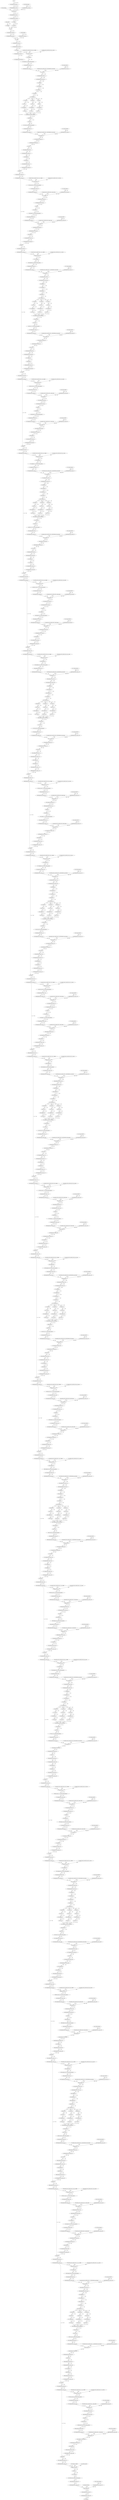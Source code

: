 strict digraph {
"0 class_token" [id=0, type="get_attr"];
"1 _frozen_param0" [id=1, type="get_attr"];
"2 dequantize_per_tensor_0" [id=2, type="dequantize_per_tensor"];
"3 conv_proj_bias" [id=3, type="get_attr"];
"4 encoder_layers_encoder_layer_0_ln_1_weight" [id=4, type="get_attr"];
"5 encoder_layers_encoder_layer_0_ln_1_bias" [id=5, type="get_attr"];
"6 encoder_layers_encoder_layer_0_self_attention_in_proj_bias" [id=6, type="get_attr"];
"7 encoder_layers_encoder_layer_0_self_attention_out_proj_bias" [id=7, type="get_attr"];
"8 encoder_layers_encoder_layer_0_ln_2_weight" [id=8, type="get_attr"];
"9 encoder_layers_encoder_layer_0_ln_2_bias" [id=9, type="get_attr"];
"10 encoder_layers_encoder_layer_0_mlp_0_bias" [id=10, type="get_attr"];
"11 encoder_layers_encoder_layer_0_mlp_3_bias" [id=11, type="get_attr"];
"12 encoder_layers_encoder_layer_1_ln_1_weight" [id=12, type="get_attr"];
"13 encoder_layers_encoder_layer_1_ln_1_bias" [id=13, type="get_attr"];
"14 encoder_layers_encoder_layer_1_self_attention_in_proj_bias" [id=14, type="get_attr"];
"15 encoder_layers_encoder_layer_1_self_attention_out_proj_bias" [id=15, type="get_attr"];
"16 encoder_layers_encoder_layer_1_ln_2_weight" [id=16, type="get_attr"];
"17 encoder_layers_encoder_layer_1_ln_2_bias" [id=17, type="get_attr"];
"18 encoder_layers_encoder_layer_1_mlp_0_bias" [id=18, type="get_attr"];
"19 encoder_layers_encoder_layer_1_mlp_3_bias" [id=19, type="get_attr"];
"20 encoder_layers_encoder_layer_2_ln_1_weight" [id=20, type="get_attr"];
"21 encoder_layers_encoder_layer_2_ln_1_bias" [id=21, type="get_attr"];
"22 encoder_layers_encoder_layer_2_self_attention_in_proj_bias" [id=22, type="get_attr"];
"23 encoder_layers_encoder_layer_2_self_attention_out_proj_bias" [id=23, type="get_attr"];
"24 encoder_layers_encoder_layer_2_ln_2_weight" [id=24, type="get_attr"];
"25 encoder_layers_encoder_layer_2_ln_2_bias" [id=25, type="get_attr"];
"26 encoder_layers_encoder_layer_2_mlp_0_bias" [id=26, type="get_attr"];
"27 encoder_layers_encoder_layer_2_mlp_3_bias" [id=27, type="get_attr"];
"28 encoder_layers_encoder_layer_3_ln_1_weight" [id=28, type="get_attr"];
"29 encoder_layers_encoder_layer_3_ln_1_bias" [id=29, type="get_attr"];
"30 encoder_layers_encoder_layer_3_self_attention_in_proj_bias" [id=30, type="get_attr"];
"31 encoder_layers_encoder_layer_3_self_attention_out_proj_bias" [id=31, type="get_attr"];
"32 encoder_layers_encoder_layer_3_ln_2_weight" [id=32, type="get_attr"];
"33 encoder_layers_encoder_layer_3_ln_2_bias" [id=33, type="get_attr"];
"34 encoder_layers_encoder_layer_3_mlp_0_bias" [id=34, type="get_attr"];
"35 encoder_layers_encoder_layer_3_mlp_3_bias" [id=35, type="get_attr"];
"36 encoder_layers_encoder_layer_4_ln_1_weight" [id=36, type="get_attr"];
"37 encoder_layers_encoder_layer_4_ln_1_bias" [id=37, type="get_attr"];
"38 encoder_layers_encoder_layer_4_self_attention_in_proj_bias" [id=38, type="get_attr"];
"39 encoder_layers_encoder_layer_4_self_attention_out_proj_bias" [id=39, type="get_attr"];
"40 encoder_layers_encoder_layer_4_ln_2_weight" [id=40, type="get_attr"];
"41 encoder_layers_encoder_layer_4_ln_2_bias" [id=41, type="get_attr"];
"42 encoder_layers_encoder_layer_4_mlp_0_bias" [id=42, type="get_attr"];
"43 encoder_layers_encoder_layer_4_mlp_3_bias" [id=43, type="get_attr"];
"44 encoder_layers_encoder_layer_5_ln_1_weight" [id=44, type="get_attr"];
"45 encoder_layers_encoder_layer_5_ln_1_bias" [id=45, type="get_attr"];
"46 encoder_layers_encoder_layer_5_self_attention_in_proj_bias" [id=46, type="get_attr"];
"47 encoder_layers_encoder_layer_5_self_attention_out_proj_bias" [id=47, type="get_attr"];
"48 encoder_layers_encoder_layer_5_ln_2_weight" [id=48, type="get_attr"];
"49 encoder_layers_encoder_layer_5_ln_2_bias" [id=49, type="get_attr"];
"50 encoder_layers_encoder_layer_5_mlp_0_bias" [id=50, type="get_attr"];
"51 encoder_layers_encoder_layer_5_mlp_3_bias" [id=51, type="get_attr"];
"52 encoder_layers_encoder_layer_6_ln_1_weight" [id=52, type="get_attr"];
"53 encoder_layers_encoder_layer_6_ln_1_bias" [id=53, type="get_attr"];
"54 encoder_layers_encoder_layer_6_self_attention_in_proj_bias" [id=54, type="get_attr"];
"55 encoder_layers_encoder_layer_6_self_attention_out_proj_bias" [id=55, type="get_attr"];
"56 encoder_layers_encoder_layer_6_ln_2_weight" [id=56, type="get_attr"];
"57 encoder_layers_encoder_layer_6_ln_2_bias" [id=57, type="get_attr"];
"58 encoder_layers_encoder_layer_6_mlp_0_bias" [id=58, type="get_attr"];
"59 encoder_layers_encoder_layer_6_mlp_3_bias" [id=59, type="get_attr"];
"60 encoder_layers_encoder_layer_7_ln_1_weight" [id=60, type="get_attr"];
"61 encoder_layers_encoder_layer_7_ln_1_bias" [id=61, type="get_attr"];
"62 encoder_layers_encoder_layer_7_self_attention_in_proj_bias" [id=62, type="get_attr"];
"63 encoder_layers_encoder_layer_7_self_attention_out_proj_bias" [id=63, type="get_attr"];
"64 encoder_layers_encoder_layer_7_ln_2_weight" [id=64, type="get_attr"];
"65 encoder_layers_encoder_layer_7_ln_2_bias" [id=65, type="get_attr"];
"66 encoder_layers_encoder_layer_7_mlp_0_bias" [id=66, type="get_attr"];
"67 encoder_layers_encoder_layer_7_mlp_3_bias" [id=67, type="get_attr"];
"68 encoder_layers_encoder_layer_8_ln_1_weight" [id=68, type="get_attr"];
"69 encoder_layers_encoder_layer_8_ln_1_bias" [id=69, type="get_attr"];
"70 encoder_layers_encoder_layer_8_self_attention_in_proj_bias" [id=70, type="get_attr"];
"71 encoder_layers_encoder_layer_8_self_attention_out_proj_bias" [id=71, type="get_attr"];
"72 encoder_layers_encoder_layer_8_ln_2_weight" [id=72, type="get_attr"];
"73 encoder_layers_encoder_layer_8_ln_2_bias" [id=73, type="get_attr"];
"74 encoder_layers_encoder_layer_8_mlp_0_bias" [id=74, type="get_attr"];
"75 encoder_layers_encoder_layer_8_mlp_3_bias" [id=75, type="get_attr"];
"76 encoder_layers_encoder_layer_9_ln_1_weight" [id=76, type="get_attr"];
"77 encoder_layers_encoder_layer_9_ln_1_bias" [id=77, type="get_attr"];
"78 encoder_layers_encoder_layer_9_self_attention_in_proj_bias" [id=78, type="get_attr"];
"79 encoder_layers_encoder_layer_9_self_attention_out_proj_bias" [id=79, type="get_attr"];
"80 encoder_layers_encoder_layer_9_ln_2_weight" [id=80, type="get_attr"];
"81 encoder_layers_encoder_layer_9_ln_2_bias" [id=81, type="get_attr"];
"82 encoder_layers_encoder_layer_9_mlp_0_bias" [id=82, type="get_attr"];
"83 encoder_layers_encoder_layer_9_mlp_3_bias" [id=83, type="get_attr"];
"84 encoder_layers_encoder_layer_10_ln_1_weight" [id=84, type="get_attr"];
"85 encoder_layers_encoder_layer_10_ln_1_bias" [id=85, type="get_attr"];
"86 encoder_layers_encoder_layer_10_self_attention_in_proj_bias" [id=86, type="get_attr"];
"87 encoder_layers_encoder_layer_10_self_attention_out_proj_bias" [id=87, type="get_attr"];
"88 encoder_layers_encoder_layer_10_ln_2_weight" [id=88, type="get_attr"];
"89 encoder_layers_encoder_layer_10_ln_2_bias" [id=89, type="get_attr"];
"90 encoder_layers_encoder_layer_10_mlp_0_bias" [id=90, type="get_attr"];
"91 encoder_layers_encoder_layer_10_mlp_3_bias" [id=91, type="get_attr"];
"92 encoder_layers_encoder_layer_11_ln_1_weight" [id=92, type="get_attr"];
"93 encoder_layers_encoder_layer_11_ln_1_bias" [id=93, type="get_attr"];
"94 encoder_layers_encoder_layer_11_self_attention_in_proj_bias" [id=94, type="get_attr"];
"95 encoder_layers_encoder_layer_11_self_attention_out_proj_bias" [id=95, type="get_attr"];
"96 encoder_layers_encoder_layer_11_ln_2_weight" [id=96, type="get_attr"];
"97 encoder_layers_encoder_layer_11_ln_2_bias" [id=97, type="get_attr"];
"98 encoder_layers_encoder_layer_11_mlp_0_bias" [id=98, type="get_attr"];
"99 encoder_layers_encoder_layer_11_mlp_3_bias" [id=99, type="get_attr"];
"100 encoder_ln_weight" [id=100, type="get_attr"];
"101 encoder_ln_bias" [id=101, type="get_attr"];
"102 heads_head_bias" [id=102, type="get_attr"];
"103 x" [id=103, type=input];
"104 quantize_per_tensor_1" [id=104, type="quantize_per_tensor"];
"105 dequantize_per_tensor_2" [id=105, type="dequantize_per_tensor"];
"106 _frozen_param1" [id=106, type="get_attr"];
"107 dequantize_per_tensor_3" [id=107, type="dequantize_per_tensor"];
"108 conv2d" [id=108, type=conv2d];
"109 quantize_per_tensor_4" [id=109, type="quantize_per_tensor"];
"110 dequantize_per_tensor_5" [id=110, type="dequantize_per_tensor"];
"111 reshape" [id=111, type=reshape];
"112 permute" [id=112, type=permute];
"113 expand" [id=113, type=expand];
"114 cat" [id=114, type=cat];
"115 quantize_per_tensor_6" [id=115, type="quantize_per_tensor"];
"116 dequantize_per_tensor_7" [id=116, type="dequantize_per_tensor"];
"117 add" [id=117, type=add];
"118 quantize_per_tensor_8" [id=118, type="quantize_per_tensor"];
"119 dequantize_per_tensor_9" [id=119, type="dequantize_per_tensor"];
"120 dropout" [id=120, type=dropout];
"121 layer_norm" [id=121, type="layer_norm"];
"122 transpose" [id=122, type=transpose];
"123 transpose_0_0_nncf_smooth_quant_0" [id=123, type="call_module"];
"124 quantize_per_tensor_10" [id=124, type="quantize_per_tensor"];
"125 dequantize_per_tensor_11" [id=125, type="dequantize_per_tensor"];
"126 _frozen_param2" [id=126, type="get_attr"];
"127 dequantize_per_tensor_12" [id=127, type="dequantize_per_tensor"];
"128 linear" [id=128, type=linear];
"129 quantize_per_tensor_13" [id=129, type="quantize_per_tensor"];
"130 dequantize_per_tensor_14" [id=130, type="dequantize_per_tensor"];
"131 unflatten" [id=131, type=unflatten];
"132 unsqueeze" [id=132, type=unsqueeze];
"133 transpose_1" [id=133, type=transpose];
"134 squeeze" [id=134, type=squeeze];
"135 contiguous" [id=135, type=contiguous];
"136 select" [id=136, type=select];
"137 select_1" [id=137, type=select];
"138 select_2" [id=138, type=select];
"139 view" [id=139, type=view];
"140 transpose_2" [id=140, type=transpose];
"141 view_1" [id=141, type=view];
"142 transpose_3" [id=142, type=transpose];
"143 view_2" [id=143, type=view];
"144 transpose_4" [id=144, type=transpose];
"145 view_3" [id=145, type=view];
"146 view_4" [id=146, type=view];
"147 view_5" [id=147, type=view];
"148 scaled_dot_product_attention" [id=148, type="scaled_dot_product_attention"];
"149 permute_1" [id=149, type=permute];
"150 view_6" [id=150, type=view];
"151 view_6_0_0_nncf_smooth_quant_0" [id=151, type="call_module"];
"152 quantize_per_tensor_15" [id=152, type="quantize_per_tensor"];
"153 dequantize_per_tensor_16" [id=153, type="dequantize_per_tensor"];
"154 _frozen_param3" [id=154, type="get_attr"];
"155 dequantize_per_tensor_17" [id=155, type="dequantize_per_tensor"];
"156 linear_1" [id=156, type=linear];
"157 quantize_per_tensor_18" [id=157, type="quantize_per_tensor"];
"158 dequantize_per_tensor_19" [id=158, type="dequantize_per_tensor"];
"159 view_7" [id=159, type=view];
"160 quantize_per_tensor_20" [id=160, type="quantize_per_tensor"];
"161 dequantize_per_tensor_21" [id=161, type="dequantize_per_tensor"];
"162 transpose_5" [id=162, type=transpose];
"163 dropout_1" [id=163, type=dropout];
"164 quantize_per_tensor_22" [id=164, type="quantize_per_tensor"];
"165 dequantize_per_tensor_23" [id=165, type="dequantize_per_tensor"];
"166 quantize_per_tensor_24" [id=166, type="quantize_per_tensor"];
"167 dequantize_per_tensor_25" [id=167, type="dequantize_per_tensor"];
"168 add_1" [id=168, type=add];
"169 quantize_per_tensor_26" [id=169, type="quantize_per_tensor"];
"170 dequantize_per_tensor_27" [id=170, type="dequantize_per_tensor"];
"171 layer_norm_1" [id=171, type="layer_norm"];
"172 layer_norm_1_0_0_nncf_smooth_quant_0" [id=172, type="call_module"];
"173 quantize_per_tensor_28" [id=173, type="quantize_per_tensor"];
"174 dequantize_per_tensor_29" [id=174, type="dequantize_per_tensor"];
"175 _frozen_param4" [id=175, type="get_attr"];
"176 dequantize_per_tensor_30" [id=176, type="dequantize_per_tensor"];
"177 linear_2" [id=177, type=linear];
"178 quantize_per_tensor_31" [id=178, type="quantize_per_tensor"];
"179 dequantize_per_tensor_32" [id=179, type="dequantize_per_tensor"];
"180 gelu" [id=180, type=gelu];
"181 dropout_2" [id=181, type=dropout];
"182 dropout_2_0_0_nncf_smooth_quant_0" [id=182, type="call_module"];
"183 quantize_per_tensor_33" [id=183, type="quantize_per_tensor"];
"184 dequantize_per_tensor_34" [id=184, type="dequantize_per_tensor"];
"185 _frozen_param5" [id=185, type="get_attr"];
"186 dequantize_per_tensor_35" [id=186, type="dequantize_per_tensor"];
"187 linear_3" [id=187, type=linear];
"188 quantize_per_tensor_36" [id=188, type="quantize_per_tensor"];
"189 dequantize_per_tensor_37" [id=189, type="dequantize_per_tensor"];
"190 dropout_3" [id=190, type=dropout];
"191 quantize_per_tensor_38" [id=191, type="quantize_per_tensor"];
"192 dequantize_per_tensor_39" [id=192, type="dequantize_per_tensor"];
"193 add_2" [id=193, type=add];
"194 quantize_per_tensor_40" [id=194, type="quantize_per_tensor"];
"195 dequantize_per_tensor_41" [id=195, type="dequantize_per_tensor"];
"196 layer_norm_2" [id=196, type="layer_norm"];
"197 transpose_6" [id=197, type=transpose];
"198 transpose_6_0_0_nncf_smooth_quant_0" [id=198, type="call_module"];
"199 quantize_per_tensor_42" [id=199, type="quantize_per_tensor"];
"200 dequantize_per_tensor_43" [id=200, type="dequantize_per_tensor"];
"201 _frozen_param6" [id=201, type="get_attr"];
"202 dequantize_per_tensor_44" [id=202, type="dequantize_per_tensor"];
"203 linear_4" [id=203, type=linear];
"204 quantize_per_tensor_45" [id=204, type="quantize_per_tensor"];
"205 dequantize_per_tensor_46" [id=205, type="dequantize_per_tensor"];
"206 unflatten_1" [id=206, type=unflatten];
"207 unsqueeze_1" [id=207, type=unsqueeze];
"208 transpose_7" [id=208, type=transpose];
"209 squeeze_1" [id=209, type=squeeze];
"210 contiguous_1" [id=210, type=contiguous];
"211 select_3" [id=211, type=select];
"212 select_4" [id=212, type=select];
"213 select_5" [id=213, type=select];
"214 view_8" [id=214, type=view];
"215 transpose_8" [id=215, type=transpose];
"216 view_9" [id=216, type=view];
"217 transpose_9" [id=217, type=transpose];
"218 view_10" [id=218, type=view];
"219 transpose_10" [id=219, type=transpose];
"220 view_11" [id=220, type=view];
"221 view_12" [id=221, type=view];
"222 view_13" [id=222, type=view];
"223 scaled_dot_product_attention_1" [id=223, type="scaled_dot_product_attention"];
"224 permute_2" [id=224, type=permute];
"225 view_14" [id=225, type=view];
"226 view_14_0_0_nncf_smooth_quant_0" [id=226, type="call_module"];
"227 quantize_per_tensor_47" [id=227, type="quantize_per_tensor"];
"228 dequantize_per_tensor_48" [id=228, type="dequantize_per_tensor"];
"229 _frozen_param7" [id=229, type="get_attr"];
"230 dequantize_per_tensor_49" [id=230, type="dequantize_per_tensor"];
"231 linear_5" [id=231, type=linear];
"232 quantize_per_tensor_50" [id=232, type="quantize_per_tensor"];
"233 dequantize_per_tensor_51" [id=233, type="dequantize_per_tensor"];
"234 view_15" [id=234, type=view];
"235 quantize_per_tensor_52" [id=235, type="quantize_per_tensor"];
"236 dequantize_per_tensor_53" [id=236, type="dequantize_per_tensor"];
"237 transpose_11" [id=237, type=transpose];
"238 dropout_4" [id=238, type=dropout];
"239 quantize_per_tensor_54" [id=239, type="quantize_per_tensor"];
"240 dequantize_per_tensor_55" [id=240, type="dequantize_per_tensor"];
"241 add_3" [id=241, type=add];
"242 quantize_per_tensor_56" [id=242, type="quantize_per_tensor"];
"243 dequantize_per_tensor_57" [id=243, type="dequantize_per_tensor"];
"244 layer_norm_3" [id=244, type="layer_norm"];
"245 layer_norm_3_0_0_nncf_smooth_quant_0" [id=245, type="call_module"];
"246 quantize_per_tensor_58" [id=246, type="quantize_per_tensor"];
"247 dequantize_per_tensor_59" [id=247, type="dequantize_per_tensor"];
"248 _frozen_param8" [id=248, type="get_attr"];
"249 dequantize_per_tensor_60" [id=249, type="dequantize_per_tensor"];
"250 linear_6" [id=250, type=linear];
"251 quantize_per_tensor_61" [id=251, type="quantize_per_tensor"];
"252 dequantize_per_tensor_62" [id=252, type="dequantize_per_tensor"];
"253 gelu_1" [id=253, type=gelu];
"254 dropout_5" [id=254, type=dropout];
"255 dropout_5_0_0_nncf_smooth_quant_0" [id=255, type="call_module"];
"256 quantize_per_tensor_63" [id=256, type="quantize_per_tensor"];
"257 dequantize_per_tensor_64" [id=257, type="dequantize_per_tensor"];
"258 _frozen_param9" [id=258, type="get_attr"];
"259 dequantize_per_tensor_65" [id=259, type="dequantize_per_tensor"];
"260 linear_7" [id=260, type=linear];
"261 quantize_per_tensor_66" [id=261, type="quantize_per_tensor"];
"262 dequantize_per_tensor_67" [id=262, type="dequantize_per_tensor"];
"263 dropout_6" [id=263, type=dropout];
"264 quantize_per_tensor_68" [id=264, type="quantize_per_tensor"];
"265 dequantize_per_tensor_69" [id=265, type="dequantize_per_tensor"];
"266 add_4" [id=266, type=add];
"267 quantize_per_tensor_70" [id=267, type="quantize_per_tensor"];
"268 dequantize_per_tensor_71" [id=268, type="dequantize_per_tensor"];
"269 layer_norm_4" [id=269, type="layer_norm"];
"270 transpose_12" [id=270, type=transpose];
"271 transpose_12_0_0_nncf_smooth_quant_0" [id=271, type="call_module"];
"272 quantize_per_tensor_72" [id=272, type="quantize_per_tensor"];
"273 dequantize_per_tensor_73" [id=273, type="dequantize_per_tensor"];
"274 _frozen_param10" [id=274, type="get_attr"];
"275 dequantize_per_tensor_74" [id=275, type="dequantize_per_tensor"];
"276 linear_8" [id=276, type=linear];
"277 quantize_per_tensor_75" [id=277, type="quantize_per_tensor"];
"278 dequantize_per_tensor_76" [id=278, type="dequantize_per_tensor"];
"279 unflatten_2" [id=279, type=unflatten];
"280 unsqueeze_2" [id=280, type=unsqueeze];
"281 transpose_13" [id=281, type=transpose];
"282 squeeze_2" [id=282, type=squeeze];
"283 contiguous_2" [id=283, type=contiguous];
"284 select_6" [id=284, type=select];
"285 select_7" [id=285, type=select];
"286 select_8" [id=286, type=select];
"287 view_16" [id=287, type=view];
"288 transpose_14" [id=288, type=transpose];
"289 view_17" [id=289, type=view];
"290 transpose_15" [id=290, type=transpose];
"291 view_18" [id=291, type=view];
"292 transpose_16" [id=292, type=transpose];
"293 view_19" [id=293, type=view];
"294 view_20" [id=294, type=view];
"295 view_21" [id=295, type=view];
"296 scaled_dot_product_attention_2" [id=296, type="scaled_dot_product_attention"];
"297 permute_3" [id=297, type=permute];
"298 view_22" [id=298, type=view];
"299 view_22_0_0_nncf_smooth_quant_0" [id=299, type="call_module"];
"300 quantize_per_tensor_77" [id=300, type="quantize_per_tensor"];
"301 dequantize_per_tensor_78" [id=301, type="dequantize_per_tensor"];
"302 _frozen_param11" [id=302, type="get_attr"];
"303 dequantize_per_tensor_79" [id=303, type="dequantize_per_tensor"];
"304 linear_9" [id=304, type=linear];
"305 quantize_per_tensor_80" [id=305, type="quantize_per_tensor"];
"306 dequantize_per_tensor_81" [id=306, type="dequantize_per_tensor"];
"307 view_23" [id=307, type=view];
"308 quantize_per_tensor_82" [id=308, type="quantize_per_tensor"];
"309 dequantize_per_tensor_83" [id=309, type="dequantize_per_tensor"];
"310 transpose_17" [id=310, type=transpose];
"311 dropout_7" [id=311, type=dropout];
"312 quantize_per_tensor_84" [id=312, type="quantize_per_tensor"];
"313 dequantize_per_tensor_85" [id=313, type="dequantize_per_tensor"];
"314 add_5" [id=314, type=add];
"315 quantize_per_tensor_86" [id=315, type="quantize_per_tensor"];
"316 dequantize_per_tensor_87" [id=316, type="dequantize_per_tensor"];
"317 layer_norm_5" [id=317, type="layer_norm"];
"318 layer_norm_5_0_0_nncf_smooth_quant_0" [id=318, type="call_module"];
"319 quantize_per_tensor_88" [id=319, type="quantize_per_tensor"];
"320 dequantize_per_tensor_89" [id=320, type="dequantize_per_tensor"];
"321 _frozen_param12" [id=321, type="get_attr"];
"322 dequantize_per_tensor_90" [id=322, type="dequantize_per_tensor"];
"323 linear_10" [id=323, type=linear];
"324 quantize_per_tensor_91" [id=324, type="quantize_per_tensor"];
"325 dequantize_per_tensor_92" [id=325, type="dequantize_per_tensor"];
"326 gelu_2" [id=326, type=gelu];
"327 dropout_8" [id=327, type=dropout];
"328 dropout_8_0_0_nncf_smooth_quant_0" [id=328, type="call_module"];
"329 quantize_per_tensor_93" [id=329, type="quantize_per_tensor"];
"330 dequantize_per_tensor_94" [id=330, type="dequantize_per_tensor"];
"331 _frozen_param13" [id=331, type="get_attr"];
"332 dequantize_per_tensor_95" [id=332, type="dequantize_per_tensor"];
"333 linear_11" [id=333, type=linear];
"334 quantize_per_tensor_96" [id=334, type="quantize_per_tensor"];
"335 dequantize_per_tensor_97" [id=335, type="dequantize_per_tensor"];
"336 dropout_9" [id=336, type=dropout];
"337 quantize_per_tensor_98" [id=337, type="quantize_per_tensor"];
"338 dequantize_per_tensor_99" [id=338, type="dequantize_per_tensor"];
"339 add_6" [id=339, type=add];
"340 quantize_per_tensor_100" [id=340, type="quantize_per_tensor"];
"341 dequantize_per_tensor_101" [id=341, type="dequantize_per_tensor"];
"342 layer_norm_6" [id=342, type="layer_norm"];
"343 transpose_18" [id=343, type=transpose];
"344 transpose_18_0_0_nncf_smooth_quant_0" [id=344, type="call_module"];
"345 quantize_per_tensor_102" [id=345, type="quantize_per_tensor"];
"346 dequantize_per_tensor_103" [id=346, type="dequantize_per_tensor"];
"347 _frozen_param14" [id=347, type="get_attr"];
"348 dequantize_per_tensor_104" [id=348, type="dequantize_per_tensor"];
"349 linear_12" [id=349, type=linear];
"350 quantize_per_tensor_105" [id=350, type="quantize_per_tensor"];
"351 dequantize_per_tensor_106" [id=351, type="dequantize_per_tensor"];
"352 unflatten_3" [id=352, type=unflatten];
"353 unsqueeze_3" [id=353, type=unsqueeze];
"354 transpose_19" [id=354, type=transpose];
"355 squeeze_3" [id=355, type=squeeze];
"356 contiguous_3" [id=356, type=contiguous];
"357 select_9" [id=357, type=select];
"358 select_10" [id=358, type=select];
"359 select_11" [id=359, type=select];
"360 view_24" [id=360, type=view];
"361 transpose_20" [id=361, type=transpose];
"362 view_25" [id=362, type=view];
"363 transpose_21" [id=363, type=transpose];
"364 view_26" [id=364, type=view];
"365 transpose_22" [id=365, type=transpose];
"366 view_27" [id=366, type=view];
"367 view_28" [id=367, type=view];
"368 view_29" [id=368, type=view];
"369 scaled_dot_product_attention_3" [id=369, type="scaled_dot_product_attention"];
"370 permute_4" [id=370, type=permute];
"371 view_30" [id=371, type=view];
"372 view_30_0_0_nncf_smooth_quant_0" [id=372, type="call_module"];
"373 quantize_per_tensor_107" [id=373, type="quantize_per_tensor"];
"374 dequantize_per_tensor_108" [id=374, type="dequantize_per_tensor"];
"375 _frozen_param15" [id=375, type="get_attr"];
"376 dequantize_per_tensor_109" [id=376, type="dequantize_per_tensor"];
"377 linear_13" [id=377, type=linear];
"378 quantize_per_tensor_110" [id=378, type="quantize_per_tensor"];
"379 dequantize_per_tensor_111" [id=379, type="dequantize_per_tensor"];
"380 view_31" [id=380, type=view];
"381 quantize_per_tensor_112" [id=381, type="quantize_per_tensor"];
"382 dequantize_per_tensor_113" [id=382, type="dequantize_per_tensor"];
"383 transpose_23" [id=383, type=transpose];
"384 dropout_10" [id=384, type=dropout];
"385 quantize_per_tensor_114" [id=385, type="quantize_per_tensor"];
"386 dequantize_per_tensor_115" [id=386, type="dequantize_per_tensor"];
"387 add_7" [id=387, type=add];
"388 quantize_per_tensor_116" [id=388, type="quantize_per_tensor"];
"389 dequantize_per_tensor_117" [id=389, type="dequantize_per_tensor"];
"390 layer_norm_7" [id=390, type="layer_norm"];
"391 layer_norm_7_0_0_nncf_smooth_quant_0" [id=391, type="call_module"];
"392 quantize_per_tensor_118" [id=392, type="quantize_per_tensor"];
"393 dequantize_per_tensor_119" [id=393, type="dequantize_per_tensor"];
"394 _frozen_param16" [id=394, type="get_attr"];
"395 dequantize_per_tensor_120" [id=395, type="dequantize_per_tensor"];
"396 linear_14" [id=396, type=linear];
"397 quantize_per_tensor_121" [id=397, type="quantize_per_tensor"];
"398 dequantize_per_tensor_122" [id=398, type="dequantize_per_tensor"];
"399 gelu_3" [id=399, type=gelu];
"400 dropout_11" [id=400, type=dropout];
"401 dropout_11_0_0_nncf_smooth_quant_0" [id=401, type="call_module"];
"402 quantize_per_tensor_123" [id=402, type="quantize_per_tensor"];
"403 dequantize_per_tensor_124" [id=403, type="dequantize_per_tensor"];
"404 _frozen_param17" [id=404, type="get_attr"];
"405 dequantize_per_tensor_125" [id=405, type="dequantize_per_tensor"];
"406 linear_15" [id=406, type=linear];
"407 quantize_per_tensor_126" [id=407, type="quantize_per_tensor"];
"408 dequantize_per_tensor_127" [id=408, type="dequantize_per_tensor"];
"409 dropout_12" [id=409, type=dropout];
"410 quantize_per_tensor_128" [id=410, type="quantize_per_tensor"];
"411 dequantize_per_tensor_129" [id=411, type="dequantize_per_tensor"];
"412 add_8" [id=412, type=add];
"413 quantize_per_tensor_130" [id=413, type="quantize_per_tensor"];
"414 dequantize_per_tensor_131" [id=414, type="dequantize_per_tensor"];
"415 layer_norm_8" [id=415, type="layer_norm"];
"416 transpose_24" [id=416, type=transpose];
"417 transpose_24_0_0_nncf_smooth_quant_0" [id=417, type="call_module"];
"418 quantize_per_tensor_132" [id=418, type="quantize_per_tensor"];
"419 dequantize_per_tensor_133" [id=419, type="dequantize_per_tensor"];
"420 _frozen_param18" [id=420, type="get_attr"];
"421 dequantize_per_tensor_134" [id=421, type="dequantize_per_tensor"];
"422 linear_16" [id=422, type=linear];
"423 quantize_per_tensor_135" [id=423, type="quantize_per_tensor"];
"424 dequantize_per_tensor_136" [id=424, type="dequantize_per_tensor"];
"425 unflatten_4" [id=425, type=unflatten];
"426 unsqueeze_4" [id=426, type=unsqueeze];
"427 transpose_25" [id=427, type=transpose];
"428 squeeze_4" [id=428, type=squeeze];
"429 contiguous_4" [id=429, type=contiguous];
"430 select_12" [id=430, type=select];
"431 select_13" [id=431, type=select];
"432 select_14" [id=432, type=select];
"433 view_32" [id=433, type=view];
"434 transpose_26" [id=434, type=transpose];
"435 view_33" [id=435, type=view];
"436 transpose_27" [id=436, type=transpose];
"437 view_34" [id=437, type=view];
"438 transpose_28" [id=438, type=transpose];
"439 view_35" [id=439, type=view];
"440 view_36" [id=440, type=view];
"441 view_37" [id=441, type=view];
"442 scaled_dot_product_attention_4" [id=442, type="scaled_dot_product_attention"];
"443 permute_5" [id=443, type=permute];
"444 view_38" [id=444, type=view];
"445 view_38_0_0_nncf_smooth_quant_0" [id=445, type="call_module"];
"446 quantize_per_tensor_137" [id=446, type="quantize_per_tensor"];
"447 dequantize_per_tensor_138" [id=447, type="dequantize_per_tensor"];
"448 _frozen_param19" [id=448, type="get_attr"];
"449 dequantize_per_tensor_139" [id=449, type="dequantize_per_tensor"];
"450 linear_17" [id=450, type=linear];
"451 quantize_per_tensor_140" [id=451, type="quantize_per_tensor"];
"452 dequantize_per_tensor_141" [id=452, type="dequantize_per_tensor"];
"453 view_39" [id=453, type=view];
"454 quantize_per_tensor_142" [id=454, type="quantize_per_tensor"];
"455 dequantize_per_tensor_143" [id=455, type="dequantize_per_tensor"];
"456 transpose_29" [id=456, type=transpose];
"457 dropout_13" [id=457, type=dropout];
"458 quantize_per_tensor_144" [id=458, type="quantize_per_tensor"];
"459 dequantize_per_tensor_145" [id=459, type="dequantize_per_tensor"];
"460 add_9" [id=460, type=add];
"461 quantize_per_tensor_146" [id=461, type="quantize_per_tensor"];
"462 dequantize_per_tensor_147" [id=462, type="dequantize_per_tensor"];
"463 layer_norm_9" [id=463, type="layer_norm"];
"464 layer_norm_9_0_0_nncf_smooth_quant_0" [id=464, type="call_module"];
"465 quantize_per_tensor_148" [id=465, type="quantize_per_tensor"];
"466 dequantize_per_tensor_149" [id=466, type="dequantize_per_tensor"];
"467 _frozen_param20" [id=467, type="get_attr"];
"468 dequantize_per_tensor_150" [id=468, type="dequantize_per_tensor"];
"469 linear_18" [id=469, type=linear];
"470 quantize_per_tensor_151" [id=470, type="quantize_per_tensor"];
"471 dequantize_per_tensor_152" [id=471, type="dequantize_per_tensor"];
"472 gelu_4" [id=472, type=gelu];
"473 dropout_14" [id=473, type=dropout];
"474 dropout_14_0_0_nncf_smooth_quant_0" [id=474, type="call_module"];
"475 quantize_per_tensor_153" [id=475, type="quantize_per_tensor"];
"476 dequantize_per_tensor_154" [id=476, type="dequantize_per_tensor"];
"477 _frozen_param21" [id=477, type="get_attr"];
"478 dequantize_per_tensor_155" [id=478, type="dequantize_per_tensor"];
"479 linear_19" [id=479, type=linear];
"480 quantize_per_tensor_156" [id=480, type="quantize_per_tensor"];
"481 dequantize_per_tensor_157" [id=481, type="dequantize_per_tensor"];
"482 dropout_15" [id=482, type=dropout];
"483 quantize_per_tensor_158" [id=483, type="quantize_per_tensor"];
"484 dequantize_per_tensor_159" [id=484, type="dequantize_per_tensor"];
"485 add_10" [id=485, type=add];
"486 quantize_per_tensor_160" [id=486, type="quantize_per_tensor"];
"487 dequantize_per_tensor_161" [id=487, type="dequantize_per_tensor"];
"488 layer_norm_10" [id=488, type="layer_norm"];
"489 transpose_30" [id=489, type=transpose];
"490 transpose_30_0_0_nncf_smooth_quant_0" [id=490, type="call_module"];
"491 quantize_per_tensor_162" [id=491, type="quantize_per_tensor"];
"492 dequantize_per_tensor_163" [id=492, type="dequantize_per_tensor"];
"493 _frozen_param22" [id=493, type="get_attr"];
"494 dequantize_per_tensor_164" [id=494, type="dequantize_per_tensor"];
"495 linear_20" [id=495, type=linear];
"496 quantize_per_tensor_165" [id=496, type="quantize_per_tensor"];
"497 dequantize_per_tensor_166" [id=497, type="dequantize_per_tensor"];
"498 unflatten_5" [id=498, type=unflatten];
"499 unsqueeze_5" [id=499, type=unsqueeze];
"500 transpose_31" [id=500, type=transpose];
"501 squeeze_5" [id=501, type=squeeze];
"502 contiguous_5" [id=502, type=contiguous];
"503 select_15" [id=503, type=select];
"504 select_16" [id=504, type=select];
"505 select_17" [id=505, type=select];
"506 view_40" [id=506, type=view];
"507 transpose_32" [id=507, type=transpose];
"508 view_41" [id=508, type=view];
"509 transpose_33" [id=509, type=transpose];
"510 view_42" [id=510, type=view];
"511 transpose_34" [id=511, type=transpose];
"512 view_43" [id=512, type=view];
"513 view_44" [id=513, type=view];
"514 view_45" [id=514, type=view];
"515 scaled_dot_product_attention_5" [id=515, type="scaled_dot_product_attention"];
"516 permute_6" [id=516, type=permute];
"517 view_46" [id=517, type=view];
"518 view_46_0_0_nncf_smooth_quant_0" [id=518, type="call_module"];
"519 quantize_per_tensor_167" [id=519, type="quantize_per_tensor"];
"520 dequantize_per_tensor_168" [id=520, type="dequantize_per_tensor"];
"521 _frozen_param23" [id=521, type="get_attr"];
"522 dequantize_per_tensor_169" [id=522, type="dequantize_per_tensor"];
"523 linear_21" [id=523, type=linear];
"524 quantize_per_tensor_170" [id=524, type="quantize_per_tensor"];
"525 dequantize_per_tensor_171" [id=525, type="dequantize_per_tensor"];
"526 view_47" [id=526, type=view];
"527 quantize_per_tensor_172" [id=527, type="quantize_per_tensor"];
"528 dequantize_per_tensor_173" [id=528, type="dequantize_per_tensor"];
"529 transpose_35" [id=529, type=transpose];
"530 dropout_16" [id=530, type=dropout];
"531 quantize_per_tensor_174" [id=531, type="quantize_per_tensor"];
"532 dequantize_per_tensor_175" [id=532, type="dequantize_per_tensor"];
"533 add_11" [id=533, type=add];
"534 quantize_per_tensor_176" [id=534, type="quantize_per_tensor"];
"535 dequantize_per_tensor_177" [id=535, type="dequantize_per_tensor"];
"536 layer_norm_11" [id=536, type="layer_norm"];
"537 layer_norm_11_0_0_nncf_smooth_quant_0" [id=537, type="call_module"];
"538 quantize_per_tensor_178" [id=538, type="quantize_per_tensor"];
"539 dequantize_per_tensor_179" [id=539, type="dequantize_per_tensor"];
"540 _frozen_param24" [id=540, type="get_attr"];
"541 dequantize_per_tensor_180" [id=541, type="dequantize_per_tensor"];
"542 linear_22" [id=542, type=linear];
"543 quantize_per_tensor_181" [id=543, type="quantize_per_tensor"];
"544 dequantize_per_tensor_182" [id=544, type="dequantize_per_tensor"];
"545 gelu_5" [id=545, type=gelu];
"546 dropout_17" [id=546, type=dropout];
"547 dropout_17_0_0_nncf_smooth_quant_0" [id=547, type="call_module"];
"548 quantize_per_tensor_183" [id=548, type="quantize_per_tensor"];
"549 dequantize_per_tensor_184" [id=549, type="dequantize_per_tensor"];
"550 _frozen_param25" [id=550, type="get_attr"];
"551 dequantize_per_tensor_185" [id=551, type="dequantize_per_tensor"];
"552 linear_23" [id=552, type=linear];
"553 quantize_per_tensor_186" [id=553, type="quantize_per_tensor"];
"554 dequantize_per_tensor_187" [id=554, type="dequantize_per_tensor"];
"555 dropout_18" [id=555, type=dropout];
"556 quantize_per_tensor_188" [id=556, type="quantize_per_tensor"];
"557 dequantize_per_tensor_189" [id=557, type="dequantize_per_tensor"];
"558 add_12" [id=558, type=add];
"559 quantize_per_tensor_190" [id=559, type="quantize_per_tensor"];
"560 dequantize_per_tensor_191" [id=560, type="dequantize_per_tensor"];
"561 layer_norm_12" [id=561, type="layer_norm"];
"562 transpose_36" [id=562, type=transpose];
"563 transpose_36_0_0_nncf_smooth_quant_0" [id=563, type="call_module"];
"564 quantize_per_tensor_192" [id=564, type="quantize_per_tensor"];
"565 dequantize_per_tensor_193" [id=565, type="dequantize_per_tensor"];
"566 _frozen_param26" [id=566, type="get_attr"];
"567 dequantize_per_tensor_194" [id=567, type="dequantize_per_tensor"];
"568 linear_24" [id=568, type=linear];
"569 quantize_per_tensor_195" [id=569, type="quantize_per_tensor"];
"570 dequantize_per_tensor_196" [id=570, type="dequantize_per_tensor"];
"571 unflatten_6" [id=571, type=unflatten];
"572 unsqueeze_6" [id=572, type=unsqueeze];
"573 transpose_37" [id=573, type=transpose];
"574 squeeze_6" [id=574, type=squeeze];
"575 contiguous_6" [id=575, type=contiguous];
"576 select_18" [id=576, type=select];
"577 select_19" [id=577, type=select];
"578 select_20" [id=578, type=select];
"579 view_48" [id=579, type=view];
"580 transpose_38" [id=580, type=transpose];
"581 view_49" [id=581, type=view];
"582 transpose_39" [id=582, type=transpose];
"583 view_50" [id=583, type=view];
"584 transpose_40" [id=584, type=transpose];
"585 view_51" [id=585, type=view];
"586 view_52" [id=586, type=view];
"587 view_53" [id=587, type=view];
"588 scaled_dot_product_attention_6" [id=588, type="scaled_dot_product_attention"];
"589 permute_7" [id=589, type=permute];
"590 view_54" [id=590, type=view];
"591 view_54_0_0_nncf_smooth_quant_0" [id=591, type="call_module"];
"592 quantize_per_tensor_197" [id=592, type="quantize_per_tensor"];
"593 dequantize_per_tensor_198" [id=593, type="dequantize_per_tensor"];
"594 _frozen_param27" [id=594, type="get_attr"];
"595 dequantize_per_tensor_199" [id=595, type="dequantize_per_tensor"];
"596 linear_25" [id=596, type=linear];
"597 quantize_per_tensor_200" [id=597, type="quantize_per_tensor"];
"598 dequantize_per_tensor_201" [id=598, type="dequantize_per_tensor"];
"599 view_55" [id=599, type=view];
"600 quantize_per_tensor_202" [id=600, type="quantize_per_tensor"];
"601 dequantize_per_tensor_203" [id=601, type="dequantize_per_tensor"];
"602 transpose_41" [id=602, type=transpose];
"603 dropout_19" [id=603, type=dropout];
"604 quantize_per_tensor_204" [id=604, type="quantize_per_tensor"];
"605 dequantize_per_tensor_205" [id=605, type="dequantize_per_tensor"];
"606 add_13" [id=606, type=add];
"607 quantize_per_tensor_206" [id=607, type="quantize_per_tensor"];
"608 dequantize_per_tensor_207" [id=608, type="dequantize_per_tensor"];
"609 layer_norm_13" [id=609, type="layer_norm"];
"610 layer_norm_13_0_0_nncf_smooth_quant_0" [id=610, type="call_module"];
"611 quantize_per_tensor_208" [id=611, type="quantize_per_tensor"];
"612 dequantize_per_tensor_209" [id=612, type="dequantize_per_tensor"];
"613 _frozen_param28" [id=613, type="get_attr"];
"614 dequantize_per_tensor_210" [id=614, type="dequantize_per_tensor"];
"615 linear_26" [id=615, type=linear];
"616 quantize_per_tensor_211" [id=616, type="quantize_per_tensor"];
"617 dequantize_per_tensor_212" [id=617, type="dequantize_per_tensor"];
"618 gelu_6" [id=618, type=gelu];
"619 dropout_20" [id=619, type=dropout];
"620 dropout_20_0_0_nncf_smooth_quant_0" [id=620, type="call_module"];
"621 quantize_per_tensor_213" [id=621, type="quantize_per_tensor"];
"622 dequantize_per_tensor_214" [id=622, type="dequantize_per_tensor"];
"623 _frozen_param29" [id=623, type="get_attr"];
"624 dequantize_per_tensor_215" [id=624, type="dequantize_per_tensor"];
"625 linear_27" [id=625, type=linear];
"626 quantize_per_tensor_216" [id=626, type="quantize_per_tensor"];
"627 dequantize_per_tensor_217" [id=627, type="dequantize_per_tensor"];
"628 dropout_21" [id=628, type=dropout];
"629 quantize_per_tensor_218" [id=629, type="quantize_per_tensor"];
"630 dequantize_per_tensor_219" [id=630, type="dequantize_per_tensor"];
"631 add_14" [id=631, type=add];
"632 quantize_per_tensor_220" [id=632, type="quantize_per_tensor"];
"633 dequantize_per_tensor_221" [id=633, type="dequantize_per_tensor"];
"634 layer_norm_14" [id=634, type="layer_norm"];
"635 transpose_42" [id=635, type=transpose];
"636 transpose_42_0_0_nncf_smooth_quant_0" [id=636, type="call_module"];
"637 quantize_per_tensor_222" [id=637, type="quantize_per_tensor"];
"638 dequantize_per_tensor_223" [id=638, type="dequantize_per_tensor"];
"639 _frozen_param30" [id=639, type="get_attr"];
"640 dequantize_per_tensor_224" [id=640, type="dequantize_per_tensor"];
"641 linear_28" [id=641, type=linear];
"642 quantize_per_tensor_225" [id=642, type="quantize_per_tensor"];
"643 dequantize_per_tensor_226" [id=643, type="dequantize_per_tensor"];
"644 unflatten_7" [id=644, type=unflatten];
"645 unsqueeze_7" [id=645, type=unsqueeze];
"646 transpose_43" [id=646, type=transpose];
"647 squeeze_7" [id=647, type=squeeze];
"648 contiguous_7" [id=648, type=contiguous];
"649 select_21" [id=649, type=select];
"650 select_22" [id=650, type=select];
"651 select_23" [id=651, type=select];
"652 view_56" [id=652, type=view];
"653 transpose_44" [id=653, type=transpose];
"654 view_57" [id=654, type=view];
"655 transpose_45" [id=655, type=transpose];
"656 view_58" [id=656, type=view];
"657 transpose_46" [id=657, type=transpose];
"658 view_59" [id=658, type=view];
"659 view_60" [id=659, type=view];
"660 view_61" [id=660, type=view];
"661 scaled_dot_product_attention_7" [id=661, type="scaled_dot_product_attention"];
"662 permute_8" [id=662, type=permute];
"663 view_62" [id=663, type=view];
"664 view_62_0_0_nncf_smooth_quant_0" [id=664, type="call_module"];
"665 quantize_per_tensor_227" [id=665, type="quantize_per_tensor"];
"666 dequantize_per_tensor_228" [id=666, type="dequantize_per_tensor"];
"667 _frozen_param31" [id=667, type="get_attr"];
"668 dequantize_per_tensor_229" [id=668, type="dequantize_per_tensor"];
"669 linear_29" [id=669, type=linear];
"670 quantize_per_tensor_230" [id=670, type="quantize_per_tensor"];
"671 dequantize_per_tensor_231" [id=671, type="dequantize_per_tensor"];
"672 view_63" [id=672, type=view];
"673 quantize_per_tensor_232" [id=673, type="quantize_per_tensor"];
"674 dequantize_per_tensor_233" [id=674, type="dequantize_per_tensor"];
"675 transpose_47" [id=675, type=transpose];
"676 dropout_22" [id=676, type=dropout];
"677 quantize_per_tensor_234" [id=677, type="quantize_per_tensor"];
"678 dequantize_per_tensor_235" [id=678, type="dequantize_per_tensor"];
"679 add_15" [id=679, type=add];
"680 quantize_per_tensor_236" [id=680, type="quantize_per_tensor"];
"681 dequantize_per_tensor_237" [id=681, type="dequantize_per_tensor"];
"682 layer_norm_15" [id=682, type="layer_norm"];
"683 layer_norm_15_0_0_nncf_smooth_quant_0" [id=683, type="call_module"];
"684 quantize_per_tensor_238" [id=684, type="quantize_per_tensor"];
"685 dequantize_per_tensor_239" [id=685, type="dequantize_per_tensor"];
"686 _frozen_param32" [id=686, type="get_attr"];
"687 dequantize_per_tensor_240" [id=687, type="dequantize_per_tensor"];
"688 linear_30" [id=688, type=linear];
"689 quantize_per_tensor_241" [id=689, type="quantize_per_tensor"];
"690 dequantize_per_tensor_242" [id=690, type="dequantize_per_tensor"];
"691 gelu_7" [id=691, type=gelu];
"692 dropout_23" [id=692, type=dropout];
"693 dropout_23_0_0_nncf_smooth_quant_0" [id=693, type="call_module"];
"694 quantize_per_tensor_243" [id=694, type="quantize_per_tensor"];
"695 dequantize_per_tensor_244" [id=695, type="dequantize_per_tensor"];
"696 _frozen_param33" [id=696, type="get_attr"];
"697 dequantize_per_tensor_245" [id=697, type="dequantize_per_tensor"];
"698 linear_31" [id=698, type=linear];
"699 quantize_per_tensor_246" [id=699, type="quantize_per_tensor"];
"700 dequantize_per_tensor_247" [id=700, type="dequantize_per_tensor"];
"701 dropout_24" [id=701, type=dropout];
"702 quantize_per_tensor_248" [id=702, type="quantize_per_tensor"];
"703 dequantize_per_tensor_249" [id=703, type="dequantize_per_tensor"];
"704 add_16" [id=704, type=add];
"705 quantize_per_tensor_250" [id=705, type="quantize_per_tensor"];
"706 dequantize_per_tensor_251" [id=706, type="dequantize_per_tensor"];
"707 layer_norm_16" [id=707, type="layer_norm"];
"708 transpose_48" [id=708, type=transpose];
"709 transpose_48_0_0_nncf_smooth_quant_0" [id=709, type="call_module"];
"710 quantize_per_tensor_252" [id=710, type="quantize_per_tensor"];
"711 dequantize_per_tensor_253" [id=711, type="dequantize_per_tensor"];
"712 _frozen_param34" [id=712, type="get_attr"];
"713 dequantize_per_tensor_254" [id=713, type="dequantize_per_tensor"];
"714 linear_32" [id=714, type=linear];
"715 quantize_per_tensor_255" [id=715, type="quantize_per_tensor"];
"716 dequantize_per_tensor_256" [id=716, type="dequantize_per_tensor"];
"717 unflatten_8" [id=717, type=unflatten];
"718 unsqueeze_8" [id=718, type=unsqueeze];
"719 transpose_49" [id=719, type=transpose];
"720 squeeze_8" [id=720, type=squeeze];
"721 contiguous_8" [id=721, type=contiguous];
"722 select_24" [id=722, type=select];
"723 select_25" [id=723, type=select];
"724 select_26" [id=724, type=select];
"725 view_64" [id=725, type=view];
"726 transpose_50" [id=726, type=transpose];
"727 view_65" [id=727, type=view];
"728 transpose_51" [id=728, type=transpose];
"729 view_66" [id=729, type=view];
"730 transpose_52" [id=730, type=transpose];
"731 view_67" [id=731, type=view];
"732 view_68" [id=732, type=view];
"733 view_69" [id=733, type=view];
"734 scaled_dot_product_attention_8" [id=734, type="scaled_dot_product_attention"];
"735 permute_9" [id=735, type=permute];
"736 view_70" [id=736, type=view];
"737 view_70_0_0_nncf_smooth_quant_0" [id=737, type="call_module"];
"738 quantize_per_tensor_257" [id=738, type="quantize_per_tensor"];
"739 dequantize_per_tensor_258" [id=739, type="dequantize_per_tensor"];
"740 _frozen_param35" [id=740, type="get_attr"];
"741 dequantize_per_tensor_259" [id=741, type="dequantize_per_tensor"];
"742 linear_33" [id=742, type=linear];
"743 quantize_per_tensor_260" [id=743, type="quantize_per_tensor"];
"744 dequantize_per_tensor_261" [id=744, type="dequantize_per_tensor"];
"745 view_71" [id=745, type=view];
"746 quantize_per_tensor_262" [id=746, type="quantize_per_tensor"];
"747 dequantize_per_tensor_263" [id=747, type="dequantize_per_tensor"];
"748 transpose_53" [id=748, type=transpose];
"749 dropout_25" [id=749, type=dropout];
"750 quantize_per_tensor_264" [id=750, type="quantize_per_tensor"];
"751 dequantize_per_tensor_265" [id=751, type="dequantize_per_tensor"];
"752 add_17" [id=752, type=add];
"753 quantize_per_tensor_266" [id=753, type="quantize_per_tensor"];
"754 dequantize_per_tensor_267" [id=754, type="dequantize_per_tensor"];
"755 layer_norm_17" [id=755, type="layer_norm"];
"756 layer_norm_17_0_0_nncf_smooth_quant_0" [id=756, type="call_module"];
"757 quantize_per_tensor_268" [id=757, type="quantize_per_tensor"];
"758 dequantize_per_tensor_269" [id=758, type="dequantize_per_tensor"];
"759 _frozen_param36" [id=759, type="get_attr"];
"760 dequantize_per_tensor_270" [id=760, type="dequantize_per_tensor"];
"761 linear_34" [id=761, type=linear];
"762 quantize_per_tensor_271" [id=762, type="quantize_per_tensor"];
"763 dequantize_per_tensor_272" [id=763, type="dequantize_per_tensor"];
"764 gelu_8" [id=764, type=gelu];
"765 dropout_26" [id=765, type=dropout];
"766 dropout_26_0_0_nncf_smooth_quant_0" [id=766, type="call_module"];
"767 quantize_per_tensor_273" [id=767, type="quantize_per_tensor"];
"768 dequantize_per_tensor_274" [id=768, type="dequantize_per_tensor"];
"769 _frozen_param37" [id=769, type="get_attr"];
"770 dequantize_per_tensor_275" [id=770, type="dequantize_per_tensor"];
"771 linear_35" [id=771, type=linear];
"772 quantize_per_tensor_276" [id=772, type="quantize_per_tensor"];
"773 dequantize_per_tensor_277" [id=773, type="dequantize_per_tensor"];
"774 dropout_27" [id=774, type=dropout];
"775 quantize_per_tensor_278" [id=775, type="quantize_per_tensor"];
"776 dequantize_per_tensor_279" [id=776, type="dequantize_per_tensor"];
"777 add_18" [id=777, type=add];
"778 quantize_per_tensor_280" [id=778, type="quantize_per_tensor"];
"779 dequantize_per_tensor_281" [id=779, type="dequantize_per_tensor"];
"780 layer_norm_18" [id=780, type="layer_norm"];
"781 transpose_54" [id=781, type=transpose];
"782 transpose_54_0_0_nncf_smooth_quant_0" [id=782, type="call_module"];
"783 quantize_per_tensor_282" [id=783, type="quantize_per_tensor"];
"784 dequantize_per_tensor_283" [id=784, type="dequantize_per_tensor"];
"785 _frozen_param38" [id=785, type="get_attr"];
"786 dequantize_per_tensor_284" [id=786, type="dequantize_per_tensor"];
"787 linear_36" [id=787, type=linear];
"788 quantize_per_tensor_285" [id=788, type="quantize_per_tensor"];
"789 dequantize_per_tensor_286" [id=789, type="dequantize_per_tensor"];
"790 unflatten_9" [id=790, type=unflatten];
"791 unsqueeze_9" [id=791, type=unsqueeze];
"792 transpose_55" [id=792, type=transpose];
"793 squeeze_9" [id=793, type=squeeze];
"794 contiguous_9" [id=794, type=contiguous];
"795 select_27" [id=795, type=select];
"796 select_28" [id=796, type=select];
"797 select_29" [id=797, type=select];
"798 view_72" [id=798, type=view];
"799 transpose_56" [id=799, type=transpose];
"800 view_73" [id=800, type=view];
"801 transpose_57" [id=801, type=transpose];
"802 view_74" [id=802, type=view];
"803 transpose_58" [id=803, type=transpose];
"804 view_75" [id=804, type=view];
"805 view_76" [id=805, type=view];
"806 view_77" [id=806, type=view];
"807 scaled_dot_product_attention_9" [id=807, type="scaled_dot_product_attention"];
"808 permute_10" [id=808, type=permute];
"809 view_78" [id=809, type=view];
"810 view_78_0_0_nncf_smooth_quant_0" [id=810, type="call_module"];
"811 quantize_per_tensor_287" [id=811, type="quantize_per_tensor"];
"812 dequantize_per_tensor_288" [id=812, type="dequantize_per_tensor"];
"813 _frozen_param39" [id=813, type="get_attr"];
"814 dequantize_per_tensor_289" [id=814, type="dequantize_per_tensor"];
"815 linear_37" [id=815, type=linear];
"816 quantize_per_tensor_290" [id=816, type="quantize_per_tensor"];
"817 dequantize_per_tensor_291" [id=817, type="dequantize_per_tensor"];
"818 view_79" [id=818, type=view];
"819 quantize_per_tensor_292" [id=819, type="quantize_per_tensor"];
"820 dequantize_per_tensor_293" [id=820, type="dequantize_per_tensor"];
"821 transpose_59" [id=821, type=transpose];
"822 dropout_28" [id=822, type=dropout];
"823 quantize_per_tensor_294" [id=823, type="quantize_per_tensor"];
"824 dequantize_per_tensor_295" [id=824, type="dequantize_per_tensor"];
"825 add_19" [id=825, type=add];
"826 quantize_per_tensor_296" [id=826, type="quantize_per_tensor"];
"827 dequantize_per_tensor_297" [id=827, type="dequantize_per_tensor"];
"828 layer_norm_19" [id=828, type="layer_norm"];
"829 layer_norm_19_0_0_nncf_smooth_quant_0" [id=829, type="call_module"];
"830 quantize_per_tensor_298" [id=830, type="quantize_per_tensor"];
"831 dequantize_per_tensor_299" [id=831, type="dequantize_per_tensor"];
"832 _frozen_param40" [id=832, type="get_attr"];
"833 dequantize_per_tensor_300" [id=833, type="dequantize_per_tensor"];
"834 linear_38" [id=834, type=linear];
"835 quantize_per_tensor_301" [id=835, type="quantize_per_tensor"];
"836 dequantize_per_tensor_302" [id=836, type="dequantize_per_tensor"];
"837 gelu_9" [id=837, type=gelu];
"838 dropout_29" [id=838, type=dropout];
"839 dropout_29_0_0_nncf_smooth_quant_0" [id=839, type="call_module"];
"840 quantize_per_tensor_303" [id=840, type="quantize_per_tensor"];
"841 dequantize_per_tensor_304" [id=841, type="dequantize_per_tensor"];
"842 _frozen_param41" [id=842, type="get_attr"];
"843 dequantize_per_tensor_305" [id=843, type="dequantize_per_tensor"];
"844 linear_39" [id=844, type=linear];
"845 quantize_per_tensor_306" [id=845, type="quantize_per_tensor"];
"846 dequantize_per_tensor_307" [id=846, type="dequantize_per_tensor"];
"847 dropout_30" [id=847, type=dropout];
"848 quantize_per_tensor_308" [id=848, type="quantize_per_tensor"];
"849 dequantize_per_tensor_309" [id=849, type="dequantize_per_tensor"];
"850 add_20" [id=850, type=add];
"851 quantize_per_tensor_310" [id=851, type="quantize_per_tensor"];
"852 dequantize_per_tensor_311" [id=852, type="dequantize_per_tensor"];
"853 layer_norm_20" [id=853, type="layer_norm"];
"854 transpose_60" [id=854, type=transpose];
"855 transpose_60_0_0_nncf_smooth_quant_0" [id=855, type="call_module"];
"856 quantize_per_tensor_312" [id=856, type="quantize_per_tensor"];
"857 dequantize_per_tensor_313" [id=857, type="dequantize_per_tensor"];
"858 _frozen_param42" [id=858, type="get_attr"];
"859 dequantize_per_tensor_314" [id=859, type="dequantize_per_tensor"];
"860 linear_40" [id=860, type=linear];
"861 quantize_per_tensor_315" [id=861, type="quantize_per_tensor"];
"862 dequantize_per_tensor_316" [id=862, type="dequantize_per_tensor"];
"863 unflatten_10" [id=863, type=unflatten];
"864 unsqueeze_10" [id=864, type=unsqueeze];
"865 transpose_61" [id=865, type=transpose];
"866 squeeze_10" [id=866, type=squeeze];
"867 contiguous_10" [id=867, type=contiguous];
"868 select_30" [id=868, type=select];
"869 select_31" [id=869, type=select];
"870 select_32" [id=870, type=select];
"871 view_80" [id=871, type=view];
"872 transpose_62" [id=872, type=transpose];
"873 view_81" [id=873, type=view];
"874 transpose_63" [id=874, type=transpose];
"875 view_82" [id=875, type=view];
"876 transpose_64" [id=876, type=transpose];
"877 view_83" [id=877, type=view];
"878 view_84" [id=878, type=view];
"879 view_85" [id=879, type=view];
"880 scaled_dot_product_attention_10" [id=880, type="scaled_dot_product_attention"];
"881 permute_11" [id=881, type=permute];
"882 view_86" [id=882, type=view];
"883 view_86_0_0_nncf_smooth_quant_0" [id=883, type="call_module"];
"884 quantize_per_tensor_317" [id=884, type="quantize_per_tensor"];
"885 dequantize_per_tensor_318" [id=885, type="dequantize_per_tensor"];
"886 _frozen_param43" [id=886, type="get_attr"];
"887 dequantize_per_tensor_319" [id=887, type="dequantize_per_tensor"];
"888 linear_41" [id=888, type=linear];
"889 quantize_per_tensor_320" [id=889, type="quantize_per_tensor"];
"890 dequantize_per_tensor_321" [id=890, type="dequantize_per_tensor"];
"891 view_87" [id=891, type=view];
"892 quantize_per_tensor_322" [id=892, type="quantize_per_tensor"];
"893 dequantize_per_tensor_323" [id=893, type="dequantize_per_tensor"];
"894 transpose_65" [id=894, type=transpose];
"895 dropout_31" [id=895, type=dropout];
"896 quantize_per_tensor_324" [id=896, type="quantize_per_tensor"];
"897 dequantize_per_tensor_325" [id=897, type="dequantize_per_tensor"];
"898 add_21" [id=898, type=add];
"899 quantize_per_tensor_326" [id=899, type="quantize_per_tensor"];
"900 dequantize_per_tensor_327" [id=900, type="dequantize_per_tensor"];
"901 layer_norm_21" [id=901, type="layer_norm"];
"902 layer_norm_21_0_0_nncf_smooth_quant_0" [id=902, type="call_module"];
"903 quantize_per_tensor_328" [id=903, type="quantize_per_tensor"];
"904 dequantize_per_tensor_329" [id=904, type="dequantize_per_tensor"];
"905 _frozen_param44" [id=905, type="get_attr"];
"906 dequantize_per_tensor_330" [id=906, type="dequantize_per_tensor"];
"907 linear_42" [id=907, type=linear];
"908 quantize_per_tensor_331" [id=908, type="quantize_per_tensor"];
"909 dequantize_per_tensor_332" [id=909, type="dequantize_per_tensor"];
"910 gelu_10" [id=910, type=gelu];
"911 dropout_32" [id=911, type=dropout];
"912 dropout_32_0_0_nncf_smooth_quant_0" [id=912, type="call_module"];
"913 quantize_per_tensor_333" [id=913, type="quantize_per_tensor"];
"914 dequantize_per_tensor_334" [id=914, type="dequantize_per_tensor"];
"915 _frozen_param45" [id=915, type="get_attr"];
"916 dequantize_per_tensor_335" [id=916, type="dequantize_per_tensor"];
"917 linear_43" [id=917, type=linear];
"918 quantize_per_tensor_336" [id=918, type="quantize_per_tensor"];
"919 dequantize_per_tensor_337" [id=919, type="dequantize_per_tensor"];
"920 dropout_33" [id=920, type=dropout];
"921 quantize_per_tensor_338" [id=921, type="quantize_per_tensor"];
"922 dequantize_per_tensor_339" [id=922, type="dequantize_per_tensor"];
"923 add_22" [id=923, type=add];
"924 quantize_per_tensor_340" [id=924, type="quantize_per_tensor"];
"925 dequantize_per_tensor_341" [id=925, type="dequantize_per_tensor"];
"926 layer_norm_22" [id=926, type="layer_norm"];
"927 transpose_66" [id=927, type=transpose];
"928 transpose_66_0_0_nncf_smooth_quant_0" [id=928, type="call_module"];
"929 quantize_per_tensor_342" [id=929, type="quantize_per_tensor"];
"930 dequantize_per_tensor_343" [id=930, type="dequantize_per_tensor"];
"931 _frozen_param46" [id=931, type="get_attr"];
"932 dequantize_per_tensor_344" [id=932, type="dequantize_per_tensor"];
"933 linear_44" [id=933, type=linear];
"934 quantize_per_tensor_345" [id=934, type="quantize_per_tensor"];
"935 dequantize_per_tensor_346" [id=935, type="dequantize_per_tensor"];
"936 unflatten_11" [id=936, type=unflatten];
"937 unsqueeze_11" [id=937, type=unsqueeze];
"938 transpose_67" [id=938, type=transpose];
"939 squeeze_11" [id=939, type=squeeze];
"940 contiguous_11" [id=940, type=contiguous];
"941 select_33" [id=941, type=select];
"942 select_34" [id=942, type=select];
"943 select_35" [id=943, type=select];
"944 view_88" [id=944, type=view];
"945 transpose_68" [id=945, type=transpose];
"946 view_89" [id=946, type=view];
"947 transpose_69" [id=947, type=transpose];
"948 view_90" [id=948, type=view];
"949 transpose_70" [id=949, type=transpose];
"950 view_91" [id=950, type=view];
"951 view_92" [id=951, type=view];
"952 view_93" [id=952, type=view];
"953 scaled_dot_product_attention_11" [id=953, type="scaled_dot_product_attention"];
"954 permute_12" [id=954, type=permute];
"955 view_94" [id=955, type=view];
"956 view_94_0_0_nncf_smooth_quant_0" [id=956, type="call_module"];
"957 quantize_per_tensor_347" [id=957, type="quantize_per_tensor"];
"958 dequantize_per_tensor_348" [id=958, type="dequantize_per_tensor"];
"959 _frozen_param47" [id=959, type="get_attr"];
"960 dequantize_per_tensor_349" [id=960, type="dequantize_per_tensor"];
"961 linear_45" [id=961, type=linear];
"962 quantize_per_tensor_350" [id=962, type="quantize_per_tensor"];
"963 dequantize_per_tensor_351" [id=963, type="dequantize_per_tensor"];
"964 view_95" [id=964, type=view];
"965 quantize_per_tensor_352" [id=965, type="quantize_per_tensor"];
"966 dequantize_per_tensor_353" [id=966, type="dequantize_per_tensor"];
"967 transpose_71" [id=967, type=transpose];
"968 dropout_34" [id=968, type=dropout];
"969 quantize_per_tensor_354" [id=969, type="quantize_per_tensor"];
"970 dequantize_per_tensor_355" [id=970, type="dequantize_per_tensor"];
"971 add_23" [id=971, type=add];
"972 quantize_per_tensor_356" [id=972, type="quantize_per_tensor"];
"973 dequantize_per_tensor_357" [id=973, type="dequantize_per_tensor"];
"974 layer_norm_23" [id=974, type="layer_norm"];
"975 layer_norm_23_0_0_nncf_smooth_quant_0" [id=975, type="call_module"];
"976 quantize_per_tensor_358" [id=976, type="quantize_per_tensor"];
"977 dequantize_per_tensor_359" [id=977, type="dequantize_per_tensor"];
"978 _frozen_param48" [id=978, type="get_attr"];
"979 dequantize_per_tensor_360" [id=979, type="dequantize_per_tensor"];
"980 linear_46" [id=980, type=linear];
"981 quantize_per_tensor_361" [id=981, type="quantize_per_tensor"];
"982 dequantize_per_tensor_362" [id=982, type="dequantize_per_tensor"];
"983 gelu_11" [id=983, type=gelu];
"984 dropout_35" [id=984, type=dropout];
"985 dropout_35_0_0_nncf_smooth_quant_0" [id=985, type="call_module"];
"986 quantize_per_tensor_363" [id=986, type="quantize_per_tensor"];
"987 dequantize_per_tensor_364" [id=987, type="dequantize_per_tensor"];
"988 _frozen_param49" [id=988, type="get_attr"];
"989 dequantize_per_tensor_365" [id=989, type="dequantize_per_tensor"];
"990 linear_47" [id=990, type=linear];
"991 quantize_per_tensor_366" [id=991, type="quantize_per_tensor"];
"992 dequantize_per_tensor_367" [id=992, type="dequantize_per_tensor"];
"993 dropout_36" [id=993, type=dropout];
"994 quantize_per_tensor_368" [id=994, type="quantize_per_tensor"];
"995 dequantize_per_tensor_369" [id=995, type="dequantize_per_tensor"];
"996 add_24" [id=996, type=add];
"997 quantize_per_tensor_370" [id=997, type="quantize_per_tensor"];
"998 dequantize_per_tensor_371" [id=998, type="dequantize_per_tensor"];
"999 layer_norm_24" [id=999, type="layer_norm"];
"1000 slice_1" [id=1000, type=slice];
"1001 select_36" [id=1001, type=select];
"1002 select_36_0_0_nncf_smooth_quant_0" [id=1002, type="call_module"];
"1003 quantize_per_tensor_372" [id=1003, type="quantize_per_tensor"];
"1004 dequantize_per_tensor_373" [id=1004, type="dequantize_per_tensor"];
"1005 _frozen_param50" [id=1005, type="get_attr"];
"1006 dequantize_per_tensor_374" [id=1006, type="dequantize_per_tensor"];
"1007 linear_48" [id=1007, type=linear];
"1008 quantize_per_tensor_375" [id=1008, type="quantize_per_tensor"];
"1009 dequantize_per_tensor_376" [id=1009, type="dequantize_per_tensor"];
"1010 output" [id=1010, type=output];
"0 class_token" -> "113 expand" [style=solid, label="(1, 1, 768)"];
"1 _frozen_param0" -> "2 dequantize_per_tensor_0" [style=solid, label="(1, 197, 768)"];
"2 dequantize_per_tensor_0" -> "117 add" [style=solid, label="(1, 197, 768)"];
"3 conv_proj_bias" -> "108 conv2d" [style=solid, label="(768,)"];
"4 encoder_layers_encoder_layer_0_ln_1_weight" -> "121 layer_norm" [style=solid, label="(768,)"];
"5 encoder_layers_encoder_layer_0_ln_1_bias" -> "121 layer_norm" [style=solid, label="(768,)"];
"6 encoder_layers_encoder_layer_0_self_attention_in_proj_bias" -> "128 linear" [style=solid, label="(2304,)"];
"7 encoder_layers_encoder_layer_0_self_attention_out_proj_bias" -> "156 linear_1" [style=solid, label="(768,)"];
"8 encoder_layers_encoder_layer_0_ln_2_weight" -> "171 layer_norm_1" [style=solid, label="(768,)"];
"9 encoder_layers_encoder_layer_0_ln_2_bias" -> "171 layer_norm_1" [style=solid, label="(768,)"];
"10 encoder_layers_encoder_layer_0_mlp_0_bias" -> "177 linear_2" [style=solid, label="(3072,)"];
"11 encoder_layers_encoder_layer_0_mlp_3_bias" -> "187 linear_3" [style=solid, label="(768,)"];
"12 encoder_layers_encoder_layer_1_ln_1_weight" -> "196 layer_norm_2" [style=solid, label="(768,)"];
"13 encoder_layers_encoder_layer_1_ln_1_bias" -> "196 layer_norm_2" [style=solid, label="(768,)"];
"14 encoder_layers_encoder_layer_1_self_attention_in_proj_bias" -> "203 linear_4" [style=solid, label="(2304,)"];
"15 encoder_layers_encoder_layer_1_self_attention_out_proj_bias" -> "231 linear_5" [style=solid, label="(768,)"];
"16 encoder_layers_encoder_layer_1_ln_2_weight" -> "244 layer_norm_3" [style=solid, label="(768,)"];
"17 encoder_layers_encoder_layer_1_ln_2_bias" -> "244 layer_norm_3" [style=solid, label="(768,)"];
"18 encoder_layers_encoder_layer_1_mlp_0_bias" -> "250 linear_6" [style=solid, label="(3072,)"];
"19 encoder_layers_encoder_layer_1_mlp_3_bias" -> "260 linear_7" [style=solid, label="(768,)"];
"20 encoder_layers_encoder_layer_2_ln_1_weight" -> "269 layer_norm_4" [style=solid, label="(768,)"];
"21 encoder_layers_encoder_layer_2_ln_1_bias" -> "269 layer_norm_4" [style=solid, label="(768,)"];
"22 encoder_layers_encoder_layer_2_self_attention_in_proj_bias" -> "276 linear_8" [style=solid, label="(2304,)"];
"23 encoder_layers_encoder_layer_2_self_attention_out_proj_bias" -> "304 linear_9" [style=solid, label="(768,)"];
"24 encoder_layers_encoder_layer_2_ln_2_weight" -> "317 layer_norm_5" [style=solid, label="(768,)"];
"25 encoder_layers_encoder_layer_2_ln_2_bias" -> "317 layer_norm_5" [style=solid, label="(768,)"];
"26 encoder_layers_encoder_layer_2_mlp_0_bias" -> "323 linear_10" [style=solid, label="(3072,)"];
"27 encoder_layers_encoder_layer_2_mlp_3_bias" -> "333 linear_11" [style=solid, label="(768,)"];
"28 encoder_layers_encoder_layer_3_ln_1_weight" -> "342 layer_norm_6" [style=solid, label="(768,)"];
"29 encoder_layers_encoder_layer_3_ln_1_bias" -> "342 layer_norm_6" [style=solid, label="(768,)"];
"30 encoder_layers_encoder_layer_3_self_attention_in_proj_bias" -> "349 linear_12" [style=solid, label="(2304,)"];
"31 encoder_layers_encoder_layer_3_self_attention_out_proj_bias" -> "377 linear_13" [style=solid, label="(768,)"];
"32 encoder_layers_encoder_layer_3_ln_2_weight" -> "390 layer_norm_7" [style=solid, label="(768,)"];
"33 encoder_layers_encoder_layer_3_ln_2_bias" -> "390 layer_norm_7" [style=solid, label="(768,)"];
"34 encoder_layers_encoder_layer_3_mlp_0_bias" -> "396 linear_14" [style=solid, label="(3072,)"];
"35 encoder_layers_encoder_layer_3_mlp_3_bias" -> "406 linear_15" [style=solid, label="(768,)"];
"36 encoder_layers_encoder_layer_4_ln_1_weight" -> "415 layer_norm_8" [style=solid, label="(768,)"];
"37 encoder_layers_encoder_layer_4_ln_1_bias" -> "415 layer_norm_8" [style=solid, label="(768,)"];
"38 encoder_layers_encoder_layer_4_self_attention_in_proj_bias" -> "422 linear_16" [style=solid, label="(2304,)"];
"39 encoder_layers_encoder_layer_4_self_attention_out_proj_bias" -> "450 linear_17" [style=solid, label="(768,)"];
"40 encoder_layers_encoder_layer_4_ln_2_weight" -> "463 layer_norm_9" [style=solid, label="(768,)"];
"41 encoder_layers_encoder_layer_4_ln_2_bias" -> "463 layer_norm_9" [style=solid, label="(768,)"];
"42 encoder_layers_encoder_layer_4_mlp_0_bias" -> "469 linear_18" [style=solid, label="(3072,)"];
"43 encoder_layers_encoder_layer_4_mlp_3_bias" -> "479 linear_19" [style=solid, label="(768,)"];
"44 encoder_layers_encoder_layer_5_ln_1_weight" -> "488 layer_norm_10" [style=solid, label="(768,)"];
"45 encoder_layers_encoder_layer_5_ln_1_bias" -> "488 layer_norm_10" [style=solid, label="(768,)"];
"46 encoder_layers_encoder_layer_5_self_attention_in_proj_bias" -> "495 linear_20" [style=solid, label="(2304,)"];
"47 encoder_layers_encoder_layer_5_self_attention_out_proj_bias" -> "523 linear_21" [style=solid, label="(768,)"];
"48 encoder_layers_encoder_layer_5_ln_2_weight" -> "536 layer_norm_11" [style=solid, label="(768,)"];
"49 encoder_layers_encoder_layer_5_ln_2_bias" -> "536 layer_norm_11" [style=solid, label="(768,)"];
"50 encoder_layers_encoder_layer_5_mlp_0_bias" -> "542 linear_22" [style=solid, label="(3072,)"];
"51 encoder_layers_encoder_layer_5_mlp_3_bias" -> "552 linear_23" [style=solid, label="(768,)"];
"52 encoder_layers_encoder_layer_6_ln_1_weight" -> "561 layer_norm_12" [style=solid, label="(768,)"];
"53 encoder_layers_encoder_layer_6_ln_1_bias" -> "561 layer_norm_12" [style=solid, label="(768,)"];
"54 encoder_layers_encoder_layer_6_self_attention_in_proj_bias" -> "568 linear_24" [style=solid, label="(2304,)"];
"55 encoder_layers_encoder_layer_6_self_attention_out_proj_bias" -> "596 linear_25" [style=solid, label="(768,)"];
"56 encoder_layers_encoder_layer_6_ln_2_weight" -> "609 layer_norm_13" [style=solid, label="(768,)"];
"57 encoder_layers_encoder_layer_6_ln_2_bias" -> "609 layer_norm_13" [style=solid, label="(768,)"];
"58 encoder_layers_encoder_layer_6_mlp_0_bias" -> "615 linear_26" [style=solid, label="(3072,)"];
"59 encoder_layers_encoder_layer_6_mlp_3_bias" -> "625 linear_27" [style=solid, label="(768,)"];
"60 encoder_layers_encoder_layer_7_ln_1_weight" -> "634 layer_norm_14" [style=solid, label="(768,)"];
"61 encoder_layers_encoder_layer_7_ln_1_bias" -> "634 layer_norm_14" [style=solid, label="(768,)"];
"62 encoder_layers_encoder_layer_7_self_attention_in_proj_bias" -> "641 linear_28" [style=solid, label="(2304,)"];
"63 encoder_layers_encoder_layer_7_self_attention_out_proj_bias" -> "669 linear_29" [style=solid, label="(768,)"];
"64 encoder_layers_encoder_layer_7_ln_2_weight" -> "682 layer_norm_15" [style=solid, label="(768,)"];
"65 encoder_layers_encoder_layer_7_ln_2_bias" -> "682 layer_norm_15" [style=solid, label="(768,)"];
"66 encoder_layers_encoder_layer_7_mlp_0_bias" -> "688 linear_30" [style=solid, label="(3072,)"];
"67 encoder_layers_encoder_layer_7_mlp_3_bias" -> "698 linear_31" [style=solid, label="(768,)"];
"68 encoder_layers_encoder_layer_8_ln_1_weight" -> "707 layer_norm_16" [style=solid, label="(768,)"];
"69 encoder_layers_encoder_layer_8_ln_1_bias" -> "707 layer_norm_16" [style=solid, label="(768,)"];
"70 encoder_layers_encoder_layer_8_self_attention_in_proj_bias" -> "714 linear_32" [style=solid, label="(2304,)"];
"71 encoder_layers_encoder_layer_8_self_attention_out_proj_bias" -> "742 linear_33" [style=solid, label="(768,)"];
"72 encoder_layers_encoder_layer_8_ln_2_weight" -> "755 layer_norm_17" [style=solid, label="(768,)"];
"73 encoder_layers_encoder_layer_8_ln_2_bias" -> "755 layer_norm_17" [style=solid, label="(768,)"];
"74 encoder_layers_encoder_layer_8_mlp_0_bias" -> "761 linear_34" [style=solid, label="(3072,)"];
"75 encoder_layers_encoder_layer_8_mlp_3_bias" -> "771 linear_35" [style=solid, label="(768,)"];
"76 encoder_layers_encoder_layer_9_ln_1_weight" -> "780 layer_norm_18" [style=solid, label="(768,)"];
"77 encoder_layers_encoder_layer_9_ln_1_bias" -> "780 layer_norm_18" [style=solid, label="(768,)"];
"78 encoder_layers_encoder_layer_9_self_attention_in_proj_bias" -> "787 linear_36" [style=solid, label="(2304,)"];
"79 encoder_layers_encoder_layer_9_self_attention_out_proj_bias" -> "815 linear_37" [style=solid, label="(768,)"];
"80 encoder_layers_encoder_layer_9_ln_2_weight" -> "828 layer_norm_19" [style=solid, label="(768,)"];
"81 encoder_layers_encoder_layer_9_ln_2_bias" -> "828 layer_norm_19" [style=solid, label="(768,)"];
"82 encoder_layers_encoder_layer_9_mlp_0_bias" -> "834 linear_38" [style=solid, label="(3072,)"];
"83 encoder_layers_encoder_layer_9_mlp_3_bias" -> "844 linear_39" [style=solid, label="(768,)"];
"84 encoder_layers_encoder_layer_10_ln_1_weight" -> "853 layer_norm_20" [style=solid, label="(768,)"];
"85 encoder_layers_encoder_layer_10_ln_1_bias" -> "853 layer_norm_20" [style=solid, label="(768,)"];
"86 encoder_layers_encoder_layer_10_self_attention_in_proj_bias" -> "860 linear_40" [style=solid, label="(2304,)"];
"87 encoder_layers_encoder_layer_10_self_attention_out_proj_bias" -> "888 linear_41" [style=solid, label="(768,)"];
"88 encoder_layers_encoder_layer_10_ln_2_weight" -> "901 layer_norm_21" [style=solid, label="(768,)"];
"89 encoder_layers_encoder_layer_10_ln_2_bias" -> "901 layer_norm_21" [style=solid, label="(768,)"];
"90 encoder_layers_encoder_layer_10_mlp_0_bias" -> "907 linear_42" [style=solid, label="(3072,)"];
"91 encoder_layers_encoder_layer_10_mlp_3_bias" -> "917 linear_43" [style=solid, label="(768,)"];
"92 encoder_layers_encoder_layer_11_ln_1_weight" -> "926 layer_norm_22" [style=solid, label="(768,)"];
"93 encoder_layers_encoder_layer_11_ln_1_bias" -> "926 layer_norm_22" [style=solid, label="(768,)"];
"94 encoder_layers_encoder_layer_11_self_attention_in_proj_bias" -> "933 linear_44" [style=solid, label="(2304,)"];
"95 encoder_layers_encoder_layer_11_self_attention_out_proj_bias" -> "961 linear_45" [style=solid, label="(768,)"];
"96 encoder_layers_encoder_layer_11_ln_2_weight" -> "974 layer_norm_23" [style=solid, label="(768,)"];
"97 encoder_layers_encoder_layer_11_ln_2_bias" -> "974 layer_norm_23" [style=solid, label="(768,)"];
"98 encoder_layers_encoder_layer_11_mlp_0_bias" -> "980 linear_46" [style=solid, label="(3072,)"];
"99 encoder_layers_encoder_layer_11_mlp_3_bias" -> "990 linear_47" [style=solid, label="(768,)"];
"100 encoder_ln_weight" -> "999 layer_norm_24" [style=solid, label="(768,)"];
"101 encoder_ln_bias" -> "999 layer_norm_24" [style=solid, label="(768,)"];
"102 heads_head_bias" -> "1007 linear_48" [style=solid, label="(1000,)"];
"103 x" -> "104 quantize_per_tensor_1" [style=solid, label="(1, 3, 224, 224)"];
"104 quantize_per_tensor_1" -> "105 dequantize_per_tensor_2" [style=solid, label="(1, 3, 224, 224)"];
"105 dequantize_per_tensor_2" -> "108 conv2d" [style=solid, label="(1, 3, 224, 224)"];
"106 _frozen_param1" -> "107 dequantize_per_tensor_3" [style=solid, label="(768, 3, 16, 16)"];
"107 dequantize_per_tensor_3" -> "108 conv2d" [style=solid, label="(768, 3, 16, 16)"];
"108 conv2d" -> "109 quantize_per_tensor_4" [style=solid, label="(1, 768, 14, 14)"];
"109 quantize_per_tensor_4" -> "110 dequantize_per_tensor_5" [style=solid, label="(1, 768, 14, 14)"];
"110 dequantize_per_tensor_5" -> "111 reshape" [style=solid, label="(1, 768, 14, 14)"];
"111 reshape" -> "112 permute" [style=solid, label="(1, 768, 196)"];
"112 permute" -> "114 cat" [style=solid, label="(1, 196, 768)"];
"113 expand" -> "114 cat" [style=solid, label="(1, 1, 768)"];
"114 cat" -> "115 quantize_per_tensor_6" [style=solid, label="(1, 197, 768)"];
"115 quantize_per_tensor_6" -> "116 dequantize_per_tensor_7" [style=solid, label="(1, 197, 768)"];
"116 dequantize_per_tensor_7" -> "117 add" [style=solid, label="(1, 197, 768)"];
"117 add" -> "118 quantize_per_tensor_8" [style=solid, label="(1, 197, 768)"];
"118 quantize_per_tensor_8" -> "119 dequantize_per_tensor_9" [style=solid, label="(1, 197, 768)"];
"119 dequantize_per_tensor_9" -> "120 dropout" [style=solid, label="(1, 197, 768)"];
"120 dropout" -> "121 layer_norm" [style=solid, label="(1, 197, 768)"];
"120 dropout" -> "166 quantize_per_tensor_24" [style=solid, label="(1, 197, 768)"];
"121 layer_norm" -> "122 transpose" [style=solid, label="(1, 197, 768)"];
"122 transpose" -> "123 transpose_0_0_nncf_smooth_quant_0" [style=solid, label="(197, 1, 768)"];
"123 transpose_0_0_nncf_smooth_quant_0" -> "124 quantize_per_tensor_10" [style=solid, label="(197, 1, 768)"];
"124 quantize_per_tensor_10" -> "125 dequantize_per_tensor_11" [style=solid, label="(197, 1, 768)"];
"125 dequantize_per_tensor_11" -> "128 linear" [style=solid, label="(197, 1, 768)"];
"126 _frozen_param2" -> "127 dequantize_per_tensor_12" [style=solid, label="(2304, 768)"];
"127 dequantize_per_tensor_12" -> "128 linear" [style=solid, label="(2304, 768)"];
"128 linear" -> "129 quantize_per_tensor_13" [style=solid, label="(197, 1, 2304)"];
"129 quantize_per_tensor_13" -> "130 dequantize_per_tensor_14" [style=solid, label="(197, 1, 2304)"];
"130 dequantize_per_tensor_14" -> "131 unflatten" [style=solid, label="(197, 1, 2304)"];
"131 unflatten" -> "132 unsqueeze" [style=solid, label="(197, 1, 3, 768)"];
"132 unsqueeze" -> "133 transpose_1" [style=solid, label="(1, 197, 1, 3, 768)"];
"133 transpose_1" -> "134 squeeze" [style=solid, label="(3, 197, 1, 1, 768)"];
"134 squeeze" -> "135 contiguous" [style=solid, label="(3, 197, 1, 768)"];
"135 contiguous" -> "136 select" [style=solid, label="(3, 197, 1, 768)"];
"135 contiguous" -> "137 select_1" [style=solid, label="(3, 197, 1, 768)"];
"135 contiguous" -> "138 select_2" [style=solid, label="(3, 197, 1, 768)"];
"136 select" -> "139 view" [style=solid, label="(197, 1, 768)"];
"137 select_1" -> "141 view_1" [style=solid, label="(197, 1, 768)"];
"138 select_2" -> "143 view_2" [style=solid, label="(197, 1, 768)"];
"139 view" -> "140 transpose_2" [style=solid, label="(197, 12, 64)"];
"140 transpose_2" -> "145 view_3" [style=solid, label="(12, 197, 64)"];
"141 view_1" -> "142 transpose_3" [style=solid, label="(197, 12, 64)"];
"142 transpose_3" -> "146 view_4" [style=solid, label="(12, 197, 64)"];
"143 view_2" -> "144 transpose_4" [style=solid, label="(197, 12, 64)"];
"144 transpose_4" -> "147 view_5" [style=solid, label="(12, 197, 64)"];
"145 view_3" -> "148 scaled_dot_product_attention" [style=solid, label="(1, 12, 197, 64)"];
"146 view_4" -> "148 scaled_dot_product_attention" [style=solid, label="(1, 12, 197, 64)"];
"147 view_5" -> "148 scaled_dot_product_attention" [style=solid, label="(1, 12, 197, 64)"];
"148 scaled_dot_product_attention" -> "149 permute_1" [style=solid, label="(1, 12, 197, 64)"];
"149 permute_1" -> "150 view_6" [style=solid, label="(197, 1, 12, 64)"];
"150 view_6" -> "151 view_6_0_0_nncf_smooth_quant_0" [style=solid, label="(197, 768)"];
"151 view_6_0_0_nncf_smooth_quant_0" -> "152 quantize_per_tensor_15" [style=solid, label="(197, 768)"];
"152 quantize_per_tensor_15" -> "153 dequantize_per_tensor_16" [style=solid, label="(197, 768)"];
"153 dequantize_per_tensor_16" -> "156 linear_1" [style=solid, label="(197, 768)"];
"154 _frozen_param3" -> "155 dequantize_per_tensor_17" [style=solid, label="(768, 768)"];
"155 dequantize_per_tensor_17" -> "156 linear_1" [style=solid, label="(768, 768)"];
"156 linear_1" -> "157 quantize_per_tensor_18" [style=solid, label="(197, 768)"];
"157 quantize_per_tensor_18" -> "158 dequantize_per_tensor_19" [style=solid, label="(197, 768)"];
"158 dequantize_per_tensor_19" -> "159 view_7" [style=solid, label="(197, 768)"];
"159 view_7" -> "160 quantize_per_tensor_20" [style=solid, label="(197, 1, 768)"];
"160 quantize_per_tensor_20" -> "161 dequantize_per_tensor_21" [style=solid, label="(197, 1, 768)"];
"161 dequantize_per_tensor_21" -> "162 transpose_5" [style=solid, label="(197, 1, 768)"];
"162 transpose_5" -> "163 dropout_1" [style=solid, label="(1, 197, 768)"];
"163 dropout_1" -> "164 quantize_per_tensor_22" [style=solid, label="(1, 197, 768)"];
"164 quantize_per_tensor_22" -> "165 dequantize_per_tensor_23" [style=solid, label="(1, 197, 768)"];
"165 dequantize_per_tensor_23" -> "168 add_1" [style=solid, label="(1, 197, 768)"];
"166 quantize_per_tensor_24" -> "167 dequantize_per_tensor_25" [style=solid, label="(1, 197, 768)"];
"167 dequantize_per_tensor_25" -> "168 add_1" [style=solid, label="(1, 197, 768)"];
"168 add_1" -> "169 quantize_per_tensor_26" [style=solid, label="(1, 197, 768)"];
"169 quantize_per_tensor_26" -> "170 dequantize_per_tensor_27" [style=solid, label="(1, 197, 768)"];
"170 dequantize_per_tensor_27" -> "171 layer_norm_1" [style=solid, label="(1, 197, 768)"];
"170 dequantize_per_tensor_27" -> "193 add_2" [style=solid, label="(1, 197, 768)"];
"171 layer_norm_1" -> "172 layer_norm_1_0_0_nncf_smooth_quant_0" [style=solid, label="(1, 197, 768)"];
"172 layer_norm_1_0_0_nncf_smooth_quant_0" -> "173 quantize_per_tensor_28" [style=solid, label="(1, 197, 768)"];
"173 quantize_per_tensor_28" -> "174 dequantize_per_tensor_29" [style=solid, label="(1, 197, 768)"];
"174 dequantize_per_tensor_29" -> "177 linear_2" [style=solid, label="(1, 197, 768)"];
"175 _frozen_param4" -> "176 dequantize_per_tensor_30" [style=solid, label="(3072, 768)"];
"176 dequantize_per_tensor_30" -> "177 linear_2" [style=solid, label="(3072, 768)"];
"177 linear_2" -> "178 quantize_per_tensor_31" [style=solid, label="(1, 197, 3072)"];
"178 quantize_per_tensor_31" -> "179 dequantize_per_tensor_32" [style=solid, label="(1, 197, 3072)"];
"179 dequantize_per_tensor_32" -> "180 gelu" [style=solid, label="(1, 197, 3072)"];
"180 gelu" -> "181 dropout_2" [style=solid, label="(1, 197, 3072)"];
"181 dropout_2" -> "182 dropout_2_0_0_nncf_smooth_quant_0" [style=solid, label="(1, 197, 3072)"];
"182 dropout_2_0_0_nncf_smooth_quant_0" -> "183 quantize_per_tensor_33" [style=solid, label="(1, 197, 3072)"];
"183 quantize_per_tensor_33" -> "184 dequantize_per_tensor_34" [style=solid, label="(1, 197, 3072)"];
"184 dequantize_per_tensor_34" -> "187 linear_3" [style=solid, label="(1, 197, 3072)"];
"185 _frozen_param5" -> "186 dequantize_per_tensor_35" [style=solid, label="(768, 3072)"];
"186 dequantize_per_tensor_35" -> "187 linear_3" [style=solid, label="(768, 3072)"];
"187 linear_3" -> "188 quantize_per_tensor_36" [style=solid, label="(1, 197, 768)"];
"188 quantize_per_tensor_36" -> "189 dequantize_per_tensor_37" [style=solid, label="(1, 197, 768)"];
"189 dequantize_per_tensor_37" -> "190 dropout_3" [style=solid, label="(1, 197, 768)"];
"190 dropout_3" -> "191 quantize_per_tensor_38" [style=solid, label="(1, 197, 768)"];
"191 quantize_per_tensor_38" -> "192 dequantize_per_tensor_39" [style=solid, label="(1, 197, 768)"];
"192 dequantize_per_tensor_39" -> "193 add_2" [style=solid, label="(1, 197, 768)"];
"193 add_2" -> "194 quantize_per_tensor_40" [style=solid, label="(1, 197, 768)"];
"194 quantize_per_tensor_40" -> "195 dequantize_per_tensor_41" [style=solid, label="(1, 197, 768)"];
"195 dequantize_per_tensor_41" -> "196 layer_norm_2" [style=solid, label="(1, 197, 768)"];
"195 dequantize_per_tensor_41" -> "241 add_3" [style=solid, label="(1, 197, 768)"];
"196 layer_norm_2" -> "197 transpose_6" [style=solid, label="(1, 197, 768)"];
"197 transpose_6" -> "198 transpose_6_0_0_nncf_smooth_quant_0" [style=solid, label="(197, 1, 768)"];
"198 transpose_6_0_0_nncf_smooth_quant_0" -> "199 quantize_per_tensor_42" [style=solid, label="(197, 1, 768)"];
"199 quantize_per_tensor_42" -> "200 dequantize_per_tensor_43" [style=solid, label="(197, 1, 768)"];
"200 dequantize_per_tensor_43" -> "203 linear_4" [style=solid, label="(197, 1, 768)"];
"201 _frozen_param6" -> "202 dequantize_per_tensor_44" [style=solid, label="(2304, 768)"];
"202 dequantize_per_tensor_44" -> "203 linear_4" [style=solid, label="(2304, 768)"];
"203 linear_4" -> "204 quantize_per_tensor_45" [style=solid, label="(197, 1, 2304)"];
"204 quantize_per_tensor_45" -> "205 dequantize_per_tensor_46" [style=solid, label="(197, 1, 2304)"];
"205 dequantize_per_tensor_46" -> "206 unflatten_1" [style=solid, label="(197, 1, 2304)"];
"206 unflatten_1" -> "207 unsqueeze_1" [style=solid, label="(197, 1, 3, 768)"];
"207 unsqueeze_1" -> "208 transpose_7" [style=solid, label="(1, 197, 1, 3, 768)"];
"208 transpose_7" -> "209 squeeze_1" [style=solid, label="(3, 197, 1, 1, 768)"];
"209 squeeze_1" -> "210 contiguous_1" [style=solid, label="(3, 197, 1, 768)"];
"210 contiguous_1" -> "211 select_3" [style=solid, label="(3, 197, 1, 768)"];
"210 contiguous_1" -> "212 select_4" [style=solid, label="(3, 197, 1, 768)"];
"210 contiguous_1" -> "213 select_5" [style=solid, label="(3, 197, 1, 768)"];
"211 select_3" -> "214 view_8" [style=solid, label="(197, 1, 768)"];
"212 select_4" -> "216 view_9" [style=solid, label="(197, 1, 768)"];
"213 select_5" -> "218 view_10" [style=solid, label="(197, 1, 768)"];
"214 view_8" -> "215 transpose_8" [style=solid, label="(197, 12, 64)"];
"215 transpose_8" -> "220 view_11" [style=solid, label="(12, 197, 64)"];
"216 view_9" -> "217 transpose_9" [style=solid, label="(197, 12, 64)"];
"217 transpose_9" -> "221 view_12" [style=solid, label="(12, 197, 64)"];
"218 view_10" -> "219 transpose_10" [style=solid, label="(197, 12, 64)"];
"219 transpose_10" -> "222 view_13" [style=solid, label="(12, 197, 64)"];
"220 view_11" -> "223 scaled_dot_product_attention_1" [style=solid, label="(1, 12, 197, 64)"];
"221 view_12" -> "223 scaled_dot_product_attention_1" [style=solid, label="(1, 12, 197, 64)"];
"222 view_13" -> "223 scaled_dot_product_attention_1" [style=solid, label="(1, 12, 197, 64)"];
"223 scaled_dot_product_attention_1" -> "224 permute_2" [style=solid, label="(1, 12, 197, 64)"];
"224 permute_2" -> "225 view_14" [style=solid, label="(197, 1, 12, 64)"];
"225 view_14" -> "226 view_14_0_0_nncf_smooth_quant_0" [style=solid, label="(197, 768)"];
"226 view_14_0_0_nncf_smooth_quant_0" -> "227 quantize_per_tensor_47" [style=solid, label="(197, 768)"];
"227 quantize_per_tensor_47" -> "228 dequantize_per_tensor_48" [style=solid, label="(197, 768)"];
"228 dequantize_per_tensor_48" -> "231 linear_5" [style=solid, label="(197, 768)"];
"229 _frozen_param7" -> "230 dequantize_per_tensor_49" [style=solid, label="(768, 768)"];
"230 dequantize_per_tensor_49" -> "231 linear_5" [style=solid, label="(768, 768)"];
"231 linear_5" -> "232 quantize_per_tensor_50" [style=solid, label="(197, 768)"];
"232 quantize_per_tensor_50" -> "233 dequantize_per_tensor_51" [style=solid, label="(197, 768)"];
"233 dequantize_per_tensor_51" -> "234 view_15" [style=solid, label="(197, 768)"];
"234 view_15" -> "235 quantize_per_tensor_52" [style=solid, label="(197, 1, 768)"];
"235 quantize_per_tensor_52" -> "236 dequantize_per_tensor_53" [style=solid, label="(197, 1, 768)"];
"236 dequantize_per_tensor_53" -> "237 transpose_11" [style=solid, label="(197, 1, 768)"];
"237 transpose_11" -> "238 dropout_4" [style=solid, label="(1, 197, 768)"];
"238 dropout_4" -> "239 quantize_per_tensor_54" [style=solid, label="(1, 197, 768)"];
"239 quantize_per_tensor_54" -> "240 dequantize_per_tensor_55" [style=solid, label="(1, 197, 768)"];
"240 dequantize_per_tensor_55" -> "241 add_3" [style=solid, label="(1, 197, 768)"];
"241 add_3" -> "242 quantize_per_tensor_56" [style=solid, label="(1, 197, 768)"];
"242 quantize_per_tensor_56" -> "243 dequantize_per_tensor_57" [style=solid, label="(1, 197, 768)"];
"243 dequantize_per_tensor_57" -> "244 layer_norm_3" [style=solid, label="(1, 197, 768)"];
"243 dequantize_per_tensor_57" -> "266 add_4" [style=solid, label="(1, 197, 768)"];
"244 layer_norm_3" -> "245 layer_norm_3_0_0_nncf_smooth_quant_0" [style=solid, label="(1, 197, 768)"];
"245 layer_norm_3_0_0_nncf_smooth_quant_0" -> "246 quantize_per_tensor_58" [style=solid, label="(1, 197, 768)"];
"246 quantize_per_tensor_58" -> "247 dequantize_per_tensor_59" [style=solid, label="(1, 197, 768)"];
"247 dequantize_per_tensor_59" -> "250 linear_6" [style=solid, label="(1, 197, 768)"];
"248 _frozen_param8" -> "249 dequantize_per_tensor_60" [style=solid, label="(3072, 768)"];
"249 dequantize_per_tensor_60" -> "250 linear_6" [style=solid, label="(3072, 768)"];
"250 linear_6" -> "251 quantize_per_tensor_61" [style=solid, label="(1, 197, 3072)"];
"251 quantize_per_tensor_61" -> "252 dequantize_per_tensor_62" [style=solid, label="(1, 197, 3072)"];
"252 dequantize_per_tensor_62" -> "253 gelu_1" [style=solid, label="(1, 197, 3072)"];
"253 gelu_1" -> "254 dropout_5" [style=solid, label="(1, 197, 3072)"];
"254 dropout_5" -> "255 dropout_5_0_0_nncf_smooth_quant_0" [style=solid, label="(1, 197, 3072)"];
"255 dropout_5_0_0_nncf_smooth_quant_0" -> "256 quantize_per_tensor_63" [style=solid, label="(1, 197, 3072)"];
"256 quantize_per_tensor_63" -> "257 dequantize_per_tensor_64" [style=solid, label="(1, 197, 3072)"];
"257 dequantize_per_tensor_64" -> "260 linear_7" [style=solid, label="(1, 197, 3072)"];
"258 _frozen_param9" -> "259 dequantize_per_tensor_65" [style=solid, label="(768, 3072)"];
"259 dequantize_per_tensor_65" -> "260 linear_7" [style=solid, label="(768, 3072)"];
"260 linear_7" -> "261 quantize_per_tensor_66" [style=solid, label="(1, 197, 768)"];
"261 quantize_per_tensor_66" -> "262 dequantize_per_tensor_67" [style=solid, label="(1, 197, 768)"];
"262 dequantize_per_tensor_67" -> "263 dropout_6" [style=solid, label="(1, 197, 768)"];
"263 dropout_6" -> "264 quantize_per_tensor_68" [style=solid, label="(1, 197, 768)"];
"264 quantize_per_tensor_68" -> "265 dequantize_per_tensor_69" [style=solid, label="(1, 197, 768)"];
"265 dequantize_per_tensor_69" -> "266 add_4" [style=solid, label="(1, 197, 768)"];
"266 add_4" -> "267 quantize_per_tensor_70" [style=solid, label="(1, 197, 768)"];
"267 quantize_per_tensor_70" -> "268 dequantize_per_tensor_71" [style=solid, label="(1, 197, 768)"];
"268 dequantize_per_tensor_71" -> "269 layer_norm_4" [style=solid, label="(1, 197, 768)"];
"268 dequantize_per_tensor_71" -> "314 add_5" [style=solid, label="(1, 197, 768)"];
"269 layer_norm_4" -> "270 transpose_12" [style=solid, label="(1, 197, 768)"];
"270 transpose_12" -> "271 transpose_12_0_0_nncf_smooth_quant_0" [style=solid, label="(197, 1, 768)"];
"271 transpose_12_0_0_nncf_smooth_quant_0" -> "272 quantize_per_tensor_72" [style=solid, label="(197, 1, 768)"];
"272 quantize_per_tensor_72" -> "273 dequantize_per_tensor_73" [style=solid, label="(197, 1, 768)"];
"273 dequantize_per_tensor_73" -> "276 linear_8" [style=solid, label="(197, 1, 768)"];
"274 _frozen_param10" -> "275 dequantize_per_tensor_74" [style=solid, label="(2304, 768)"];
"275 dequantize_per_tensor_74" -> "276 linear_8" [style=solid, label="(2304, 768)"];
"276 linear_8" -> "277 quantize_per_tensor_75" [style=solid, label="(197, 1, 2304)"];
"277 quantize_per_tensor_75" -> "278 dequantize_per_tensor_76" [style=solid, label="(197, 1, 2304)"];
"278 dequantize_per_tensor_76" -> "279 unflatten_2" [style=solid, label="(197, 1, 2304)"];
"279 unflatten_2" -> "280 unsqueeze_2" [style=solid, label="(197, 1, 3, 768)"];
"280 unsqueeze_2" -> "281 transpose_13" [style=solid, label="(1, 197, 1, 3, 768)"];
"281 transpose_13" -> "282 squeeze_2" [style=solid, label="(3, 197, 1, 1, 768)"];
"282 squeeze_2" -> "283 contiguous_2" [style=solid, label="(3, 197, 1, 768)"];
"283 contiguous_2" -> "284 select_6" [style=solid, label="(3, 197, 1, 768)"];
"283 contiguous_2" -> "285 select_7" [style=solid, label="(3, 197, 1, 768)"];
"283 contiguous_2" -> "286 select_8" [style=solid, label="(3, 197, 1, 768)"];
"284 select_6" -> "287 view_16" [style=solid, label="(197, 1, 768)"];
"285 select_7" -> "289 view_17" [style=solid, label="(197, 1, 768)"];
"286 select_8" -> "291 view_18" [style=solid, label="(197, 1, 768)"];
"287 view_16" -> "288 transpose_14" [style=solid, label="(197, 12, 64)"];
"288 transpose_14" -> "293 view_19" [style=solid, label="(12, 197, 64)"];
"289 view_17" -> "290 transpose_15" [style=solid, label="(197, 12, 64)"];
"290 transpose_15" -> "294 view_20" [style=solid, label="(12, 197, 64)"];
"291 view_18" -> "292 transpose_16" [style=solid, label="(197, 12, 64)"];
"292 transpose_16" -> "295 view_21" [style=solid, label="(12, 197, 64)"];
"293 view_19" -> "296 scaled_dot_product_attention_2" [style=solid, label="(1, 12, 197, 64)"];
"294 view_20" -> "296 scaled_dot_product_attention_2" [style=solid, label="(1, 12, 197, 64)"];
"295 view_21" -> "296 scaled_dot_product_attention_2" [style=solid, label="(1, 12, 197, 64)"];
"296 scaled_dot_product_attention_2" -> "297 permute_3" [style=solid, label="(1, 12, 197, 64)"];
"297 permute_3" -> "298 view_22" [style=solid, label="(197, 1, 12, 64)"];
"298 view_22" -> "299 view_22_0_0_nncf_smooth_quant_0" [style=solid, label="(197, 768)"];
"299 view_22_0_0_nncf_smooth_quant_0" -> "300 quantize_per_tensor_77" [style=solid, label="(197, 768)"];
"300 quantize_per_tensor_77" -> "301 dequantize_per_tensor_78" [style=solid, label="(197, 768)"];
"301 dequantize_per_tensor_78" -> "304 linear_9" [style=solid, label="(197, 768)"];
"302 _frozen_param11" -> "303 dequantize_per_tensor_79" [style=solid, label="(768, 768)"];
"303 dequantize_per_tensor_79" -> "304 linear_9" [style=solid, label="(768, 768)"];
"304 linear_9" -> "305 quantize_per_tensor_80" [style=solid, label="(197, 768)"];
"305 quantize_per_tensor_80" -> "306 dequantize_per_tensor_81" [style=solid, label="(197, 768)"];
"306 dequantize_per_tensor_81" -> "307 view_23" [style=solid, label="(197, 768)"];
"307 view_23" -> "308 quantize_per_tensor_82" [style=solid, label="(197, 1, 768)"];
"308 quantize_per_tensor_82" -> "309 dequantize_per_tensor_83" [style=solid, label="(197, 1, 768)"];
"309 dequantize_per_tensor_83" -> "310 transpose_17" [style=solid, label="(197, 1, 768)"];
"310 transpose_17" -> "311 dropout_7" [style=solid, label="(1, 197, 768)"];
"311 dropout_7" -> "312 quantize_per_tensor_84" [style=solid, label="(1, 197, 768)"];
"312 quantize_per_tensor_84" -> "313 dequantize_per_tensor_85" [style=solid, label="(1, 197, 768)"];
"313 dequantize_per_tensor_85" -> "314 add_5" [style=solid, label="(1, 197, 768)"];
"314 add_5" -> "315 quantize_per_tensor_86" [style=solid, label="(1, 197, 768)"];
"315 quantize_per_tensor_86" -> "316 dequantize_per_tensor_87" [style=solid, label="(1, 197, 768)"];
"316 dequantize_per_tensor_87" -> "317 layer_norm_5" [style=solid, label="(1, 197, 768)"];
"316 dequantize_per_tensor_87" -> "339 add_6" [style=solid, label="(1, 197, 768)"];
"317 layer_norm_5" -> "318 layer_norm_5_0_0_nncf_smooth_quant_0" [style=solid, label="(1, 197, 768)"];
"318 layer_norm_5_0_0_nncf_smooth_quant_0" -> "319 quantize_per_tensor_88" [style=solid, label="(1, 197, 768)"];
"319 quantize_per_tensor_88" -> "320 dequantize_per_tensor_89" [style=solid, label="(1, 197, 768)"];
"320 dequantize_per_tensor_89" -> "323 linear_10" [style=solid, label="(1, 197, 768)"];
"321 _frozen_param12" -> "322 dequantize_per_tensor_90" [style=solid, label="(3072, 768)"];
"322 dequantize_per_tensor_90" -> "323 linear_10" [style=solid, label="(3072, 768)"];
"323 linear_10" -> "324 quantize_per_tensor_91" [style=solid, label="(1, 197, 3072)"];
"324 quantize_per_tensor_91" -> "325 dequantize_per_tensor_92" [style=solid, label="(1, 197, 3072)"];
"325 dequantize_per_tensor_92" -> "326 gelu_2" [style=solid, label="(1, 197, 3072)"];
"326 gelu_2" -> "327 dropout_8" [style=solid, label="(1, 197, 3072)"];
"327 dropout_8" -> "328 dropout_8_0_0_nncf_smooth_quant_0" [style=solid, label="(1, 197, 3072)"];
"328 dropout_8_0_0_nncf_smooth_quant_0" -> "329 quantize_per_tensor_93" [style=solid, label="(1, 197, 3072)"];
"329 quantize_per_tensor_93" -> "330 dequantize_per_tensor_94" [style=solid, label="(1, 197, 3072)"];
"330 dequantize_per_tensor_94" -> "333 linear_11" [style=solid, label="(1, 197, 3072)"];
"331 _frozen_param13" -> "332 dequantize_per_tensor_95" [style=solid, label="(768, 3072)"];
"332 dequantize_per_tensor_95" -> "333 linear_11" [style=solid, label="(768, 3072)"];
"333 linear_11" -> "334 quantize_per_tensor_96" [style=solid, label="(1, 197, 768)"];
"334 quantize_per_tensor_96" -> "335 dequantize_per_tensor_97" [style=solid, label="(1, 197, 768)"];
"335 dequantize_per_tensor_97" -> "336 dropout_9" [style=solid, label="(1, 197, 768)"];
"336 dropout_9" -> "337 quantize_per_tensor_98" [style=solid, label="(1, 197, 768)"];
"337 quantize_per_tensor_98" -> "338 dequantize_per_tensor_99" [style=solid, label="(1, 197, 768)"];
"338 dequantize_per_tensor_99" -> "339 add_6" [style=solid, label="(1, 197, 768)"];
"339 add_6" -> "340 quantize_per_tensor_100" [style=solid, label="(1, 197, 768)"];
"340 quantize_per_tensor_100" -> "341 dequantize_per_tensor_101" [style=solid, label="(1, 197, 768)"];
"341 dequantize_per_tensor_101" -> "342 layer_norm_6" [style=solid, label="(1, 197, 768)"];
"341 dequantize_per_tensor_101" -> "387 add_7" [style=solid, label="(1, 197, 768)"];
"342 layer_norm_6" -> "343 transpose_18" [style=solid, label="(1, 197, 768)"];
"343 transpose_18" -> "344 transpose_18_0_0_nncf_smooth_quant_0" [style=solid, label="(197, 1, 768)"];
"344 transpose_18_0_0_nncf_smooth_quant_0" -> "345 quantize_per_tensor_102" [style=solid, label="(197, 1, 768)"];
"345 quantize_per_tensor_102" -> "346 dequantize_per_tensor_103" [style=solid, label="(197, 1, 768)"];
"346 dequantize_per_tensor_103" -> "349 linear_12" [style=solid, label="(197, 1, 768)"];
"347 _frozen_param14" -> "348 dequantize_per_tensor_104" [style=solid, label="(2304, 768)"];
"348 dequantize_per_tensor_104" -> "349 linear_12" [style=solid, label="(2304, 768)"];
"349 linear_12" -> "350 quantize_per_tensor_105" [style=solid, label="(197, 1, 2304)"];
"350 quantize_per_tensor_105" -> "351 dequantize_per_tensor_106" [style=solid, label="(197, 1, 2304)"];
"351 dequantize_per_tensor_106" -> "352 unflatten_3" [style=solid, label="(197, 1, 2304)"];
"352 unflatten_3" -> "353 unsqueeze_3" [style=solid, label="(197, 1, 3, 768)"];
"353 unsqueeze_3" -> "354 transpose_19" [style=solid, label="(1, 197, 1, 3, 768)"];
"354 transpose_19" -> "355 squeeze_3" [style=solid, label="(3, 197, 1, 1, 768)"];
"355 squeeze_3" -> "356 contiguous_3" [style=solid, label="(3, 197, 1, 768)"];
"356 contiguous_3" -> "357 select_9" [style=solid, label="(3, 197, 1, 768)"];
"356 contiguous_3" -> "358 select_10" [style=solid, label="(3, 197, 1, 768)"];
"356 contiguous_3" -> "359 select_11" [style=solid, label="(3, 197, 1, 768)"];
"357 select_9" -> "360 view_24" [style=solid, label="(197, 1, 768)"];
"358 select_10" -> "362 view_25" [style=solid, label="(197, 1, 768)"];
"359 select_11" -> "364 view_26" [style=solid, label="(197, 1, 768)"];
"360 view_24" -> "361 transpose_20" [style=solid, label="(197, 12, 64)"];
"361 transpose_20" -> "366 view_27" [style=solid, label="(12, 197, 64)"];
"362 view_25" -> "363 transpose_21" [style=solid, label="(197, 12, 64)"];
"363 transpose_21" -> "367 view_28" [style=solid, label="(12, 197, 64)"];
"364 view_26" -> "365 transpose_22" [style=solid, label="(197, 12, 64)"];
"365 transpose_22" -> "368 view_29" [style=solid, label="(12, 197, 64)"];
"366 view_27" -> "369 scaled_dot_product_attention_3" [style=solid, label="(1, 12, 197, 64)"];
"367 view_28" -> "369 scaled_dot_product_attention_3" [style=solid, label="(1, 12, 197, 64)"];
"368 view_29" -> "369 scaled_dot_product_attention_3" [style=solid, label="(1, 12, 197, 64)"];
"369 scaled_dot_product_attention_3" -> "370 permute_4" [style=solid, label="(1, 12, 197, 64)"];
"370 permute_4" -> "371 view_30" [style=solid, label="(197, 1, 12, 64)"];
"371 view_30" -> "372 view_30_0_0_nncf_smooth_quant_0" [style=solid, label="(197, 768)"];
"372 view_30_0_0_nncf_smooth_quant_0" -> "373 quantize_per_tensor_107" [style=solid, label="(197, 768)"];
"373 quantize_per_tensor_107" -> "374 dequantize_per_tensor_108" [style=solid, label="(197, 768)"];
"374 dequantize_per_tensor_108" -> "377 linear_13" [style=solid, label="(197, 768)"];
"375 _frozen_param15" -> "376 dequantize_per_tensor_109" [style=solid, label="(768, 768)"];
"376 dequantize_per_tensor_109" -> "377 linear_13" [style=solid, label="(768, 768)"];
"377 linear_13" -> "378 quantize_per_tensor_110" [style=solid, label="(197, 768)"];
"378 quantize_per_tensor_110" -> "379 dequantize_per_tensor_111" [style=solid, label="(197, 768)"];
"379 dequantize_per_tensor_111" -> "380 view_31" [style=solid, label="(197, 768)"];
"380 view_31" -> "381 quantize_per_tensor_112" [style=solid, label="(197, 1, 768)"];
"381 quantize_per_tensor_112" -> "382 dequantize_per_tensor_113" [style=solid, label="(197, 1, 768)"];
"382 dequantize_per_tensor_113" -> "383 transpose_23" [style=solid, label="(197, 1, 768)"];
"383 transpose_23" -> "384 dropout_10" [style=solid, label="(1, 197, 768)"];
"384 dropout_10" -> "385 quantize_per_tensor_114" [style=solid, label="(1, 197, 768)"];
"385 quantize_per_tensor_114" -> "386 dequantize_per_tensor_115" [style=solid, label="(1, 197, 768)"];
"386 dequantize_per_tensor_115" -> "387 add_7" [style=solid, label="(1, 197, 768)"];
"387 add_7" -> "388 quantize_per_tensor_116" [style=solid, label="(1, 197, 768)"];
"388 quantize_per_tensor_116" -> "389 dequantize_per_tensor_117" [style=solid, label="(1, 197, 768)"];
"389 dequantize_per_tensor_117" -> "390 layer_norm_7" [style=solid, label="(1, 197, 768)"];
"389 dequantize_per_tensor_117" -> "412 add_8" [style=solid, label="(1, 197, 768)"];
"390 layer_norm_7" -> "391 layer_norm_7_0_0_nncf_smooth_quant_0" [style=solid, label="(1, 197, 768)"];
"391 layer_norm_7_0_0_nncf_smooth_quant_0" -> "392 quantize_per_tensor_118" [style=solid, label="(1, 197, 768)"];
"392 quantize_per_tensor_118" -> "393 dequantize_per_tensor_119" [style=solid, label="(1, 197, 768)"];
"393 dequantize_per_tensor_119" -> "396 linear_14" [style=solid, label="(1, 197, 768)"];
"394 _frozen_param16" -> "395 dequantize_per_tensor_120" [style=solid, label="(3072, 768)"];
"395 dequantize_per_tensor_120" -> "396 linear_14" [style=solid, label="(3072, 768)"];
"396 linear_14" -> "397 quantize_per_tensor_121" [style=solid, label="(1, 197, 3072)"];
"397 quantize_per_tensor_121" -> "398 dequantize_per_tensor_122" [style=solid, label="(1, 197, 3072)"];
"398 dequantize_per_tensor_122" -> "399 gelu_3" [style=solid, label="(1, 197, 3072)"];
"399 gelu_3" -> "400 dropout_11" [style=solid, label="(1, 197, 3072)"];
"400 dropout_11" -> "401 dropout_11_0_0_nncf_smooth_quant_0" [style=solid, label="(1, 197, 3072)"];
"401 dropout_11_0_0_nncf_smooth_quant_0" -> "402 quantize_per_tensor_123" [style=solid, label="(1, 197, 3072)"];
"402 quantize_per_tensor_123" -> "403 dequantize_per_tensor_124" [style=solid, label="(1, 197, 3072)"];
"403 dequantize_per_tensor_124" -> "406 linear_15" [style=solid, label="(1, 197, 3072)"];
"404 _frozen_param17" -> "405 dequantize_per_tensor_125" [style=solid, label="(768, 3072)"];
"405 dequantize_per_tensor_125" -> "406 linear_15" [style=solid, label="(768, 3072)"];
"406 linear_15" -> "407 quantize_per_tensor_126" [style=solid, label="(1, 197, 768)"];
"407 quantize_per_tensor_126" -> "408 dequantize_per_tensor_127" [style=solid, label="(1, 197, 768)"];
"408 dequantize_per_tensor_127" -> "409 dropout_12" [style=solid, label="(1, 197, 768)"];
"409 dropout_12" -> "410 quantize_per_tensor_128" [style=solid, label="(1, 197, 768)"];
"410 quantize_per_tensor_128" -> "411 dequantize_per_tensor_129" [style=solid, label="(1, 197, 768)"];
"411 dequantize_per_tensor_129" -> "412 add_8" [style=solid, label="(1, 197, 768)"];
"412 add_8" -> "413 quantize_per_tensor_130" [style=solid, label="(1, 197, 768)"];
"413 quantize_per_tensor_130" -> "414 dequantize_per_tensor_131" [style=solid, label="(1, 197, 768)"];
"414 dequantize_per_tensor_131" -> "415 layer_norm_8" [style=solid, label="(1, 197, 768)"];
"414 dequantize_per_tensor_131" -> "460 add_9" [style=solid, label="(1, 197, 768)"];
"415 layer_norm_8" -> "416 transpose_24" [style=solid, label="(1, 197, 768)"];
"416 transpose_24" -> "417 transpose_24_0_0_nncf_smooth_quant_0" [style=solid, label="(197, 1, 768)"];
"417 transpose_24_0_0_nncf_smooth_quant_0" -> "418 quantize_per_tensor_132" [style=solid, label="(197, 1, 768)"];
"418 quantize_per_tensor_132" -> "419 dequantize_per_tensor_133" [style=solid, label="(197, 1, 768)"];
"419 dequantize_per_tensor_133" -> "422 linear_16" [style=solid, label="(197, 1, 768)"];
"420 _frozen_param18" -> "421 dequantize_per_tensor_134" [style=solid, label="(2304, 768)"];
"421 dequantize_per_tensor_134" -> "422 linear_16" [style=solid, label="(2304, 768)"];
"422 linear_16" -> "423 quantize_per_tensor_135" [style=solid, label="(197, 1, 2304)"];
"423 quantize_per_tensor_135" -> "424 dequantize_per_tensor_136" [style=solid, label="(197, 1, 2304)"];
"424 dequantize_per_tensor_136" -> "425 unflatten_4" [style=solid, label="(197, 1, 2304)"];
"425 unflatten_4" -> "426 unsqueeze_4" [style=solid, label="(197, 1, 3, 768)"];
"426 unsqueeze_4" -> "427 transpose_25" [style=solid, label="(1, 197, 1, 3, 768)"];
"427 transpose_25" -> "428 squeeze_4" [style=solid, label="(3, 197, 1, 1, 768)"];
"428 squeeze_4" -> "429 contiguous_4" [style=solid, label="(3, 197, 1, 768)"];
"429 contiguous_4" -> "430 select_12" [style=solid, label="(3, 197, 1, 768)"];
"429 contiguous_4" -> "431 select_13" [style=solid, label="(3, 197, 1, 768)"];
"429 contiguous_4" -> "432 select_14" [style=solid, label="(3, 197, 1, 768)"];
"430 select_12" -> "433 view_32" [style=solid, label="(197, 1, 768)"];
"431 select_13" -> "435 view_33" [style=solid, label="(197, 1, 768)"];
"432 select_14" -> "437 view_34" [style=solid, label="(197, 1, 768)"];
"433 view_32" -> "434 transpose_26" [style=solid, label="(197, 12, 64)"];
"434 transpose_26" -> "439 view_35" [style=solid, label="(12, 197, 64)"];
"435 view_33" -> "436 transpose_27" [style=solid, label="(197, 12, 64)"];
"436 transpose_27" -> "440 view_36" [style=solid, label="(12, 197, 64)"];
"437 view_34" -> "438 transpose_28" [style=solid, label="(197, 12, 64)"];
"438 transpose_28" -> "441 view_37" [style=solid, label="(12, 197, 64)"];
"439 view_35" -> "442 scaled_dot_product_attention_4" [style=solid, label="(1, 12, 197, 64)"];
"440 view_36" -> "442 scaled_dot_product_attention_4" [style=solid, label="(1, 12, 197, 64)"];
"441 view_37" -> "442 scaled_dot_product_attention_4" [style=solid, label="(1, 12, 197, 64)"];
"442 scaled_dot_product_attention_4" -> "443 permute_5" [style=solid, label="(1, 12, 197, 64)"];
"443 permute_5" -> "444 view_38" [style=solid, label="(197, 1, 12, 64)"];
"444 view_38" -> "445 view_38_0_0_nncf_smooth_quant_0" [style=solid, label="(197, 768)"];
"445 view_38_0_0_nncf_smooth_quant_0" -> "446 quantize_per_tensor_137" [style=solid, label="(197, 768)"];
"446 quantize_per_tensor_137" -> "447 dequantize_per_tensor_138" [style=solid, label="(197, 768)"];
"447 dequantize_per_tensor_138" -> "450 linear_17" [style=solid, label="(197, 768)"];
"448 _frozen_param19" -> "449 dequantize_per_tensor_139" [style=solid, label="(768, 768)"];
"449 dequantize_per_tensor_139" -> "450 linear_17" [style=solid, label="(768, 768)"];
"450 linear_17" -> "451 quantize_per_tensor_140" [style=solid, label="(197, 768)"];
"451 quantize_per_tensor_140" -> "452 dequantize_per_tensor_141" [style=solid, label="(197, 768)"];
"452 dequantize_per_tensor_141" -> "453 view_39" [style=solid, label="(197, 768)"];
"453 view_39" -> "454 quantize_per_tensor_142" [style=solid, label="(197, 1, 768)"];
"454 quantize_per_tensor_142" -> "455 dequantize_per_tensor_143" [style=solid, label="(197, 1, 768)"];
"455 dequantize_per_tensor_143" -> "456 transpose_29" [style=solid, label="(197, 1, 768)"];
"456 transpose_29" -> "457 dropout_13" [style=solid, label="(1, 197, 768)"];
"457 dropout_13" -> "458 quantize_per_tensor_144" [style=solid, label="(1, 197, 768)"];
"458 quantize_per_tensor_144" -> "459 dequantize_per_tensor_145" [style=solid, label="(1, 197, 768)"];
"459 dequantize_per_tensor_145" -> "460 add_9" [style=solid, label="(1, 197, 768)"];
"460 add_9" -> "461 quantize_per_tensor_146" [style=solid, label="(1, 197, 768)"];
"461 quantize_per_tensor_146" -> "462 dequantize_per_tensor_147" [style=solid, label="(1, 197, 768)"];
"462 dequantize_per_tensor_147" -> "463 layer_norm_9" [style=solid, label="(1, 197, 768)"];
"462 dequantize_per_tensor_147" -> "485 add_10" [style=solid, label="(1, 197, 768)"];
"463 layer_norm_9" -> "464 layer_norm_9_0_0_nncf_smooth_quant_0" [style=solid, label="(1, 197, 768)"];
"464 layer_norm_9_0_0_nncf_smooth_quant_0" -> "465 quantize_per_tensor_148" [style=solid, label="(1, 197, 768)"];
"465 quantize_per_tensor_148" -> "466 dequantize_per_tensor_149" [style=solid, label="(1, 197, 768)"];
"466 dequantize_per_tensor_149" -> "469 linear_18" [style=solid, label="(1, 197, 768)"];
"467 _frozen_param20" -> "468 dequantize_per_tensor_150" [style=solid, label="(3072, 768)"];
"468 dequantize_per_tensor_150" -> "469 linear_18" [style=solid, label="(3072, 768)"];
"469 linear_18" -> "470 quantize_per_tensor_151" [style=solid, label="(1, 197, 3072)"];
"470 quantize_per_tensor_151" -> "471 dequantize_per_tensor_152" [style=solid, label="(1, 197, 3072)"];
"471 dequantize_per_tensor_152" -> "472 gelu_4" [style=solid, label="(1, 197, 3072)"];
"472 gelu_4" -> "473 dropout_14" [style=solid, label="(1, 197, 3072)"];
"473 dropout_14" -> "474 dropout_14_0_0_nncf_smooth_quant_0" [style=solid, label="(1, 197, 3072)"];
"474 dropout_14_0_0_nncf_smooth_quant_0" -> "475 quantize_per_tensor_153" [style=solid, label="(1, 197, 3072)"];
"475 quantize_per_tensor_153" -> "476 dequantize_per_tensor_154" [style=solid, label="(1, 197, 3072)"];
"476 dequantize_per_tensor_154" -> "479 linear_19" [style=solid, label="(1, 197, 3072)"];
"477 _frozen_param21" -> "478 dequantize_per_tensor_155" [style=solid, label="(768, 3072)"];
"478 dequantize_per_tensor_155" -> "479 linear_19" [style=solid, label="(768, 3072)"];
"479 linear_19" -> "480 quantize_per_tensor_156" [style=solid, label="(1, 197, 768)"];
"480 quantize_per_tensor_156" -> "481 dequantize_per_tensor_157" [style=solid, label="(1, 197, 768)"];
"481 dequantize_per_tensor_157" -> "482 dropout_15" [style=solid, label="(1, 197, 768)"];
"482 dropout_15" -> "483 quantize_per_tensor_158" [style=solid, label="(1, 197, 768)"];
"483 quantize_per_tensor_158" -> "484 dequantize_per_tensor_159" [style=solid, label="(1, 197, 768)"];
"484 dequantize_per_tensor_159" -> "485 add_10" [style=solid, label="(1, 197, 768)"];
"485 add_10" -> "486 quantize_per_tensor_160" [style=solid, label="(1, 197, 768)"];
"486 quantize_per_tensor_160" -> "487 dequantize_per_tensor_161" [style=solid, label="(1, 197, 768)"];
"487 dequantize_per_tensor_161" -> "488 layer_norm_10" [style=solid, label="(1, 197, 768)"];
"487 dequantize_per_tensor_161" -> "533 add_11" [style=solid, label="(1, 197, 768)"];
"488 layer_norm_10" -> "489 transpose_30" [style=solid, label="(1, 197, 768)"];
"489 transpose_30" -> "490 transpose_30_0_0_nncf_smooth_quant_0" [style=solid, label="(197, 1, 768)"];
"490 transpose_30_0_0_nncf_smooth_quant_0" -> "491 quantize_per_tensor_162" [style=solid, label="(197, 1, 768)"];
"491 quantize_per_tensor_162" -> "492 dequantize_per_tensor_163" [style=solid, label="(197, 1, 768)"];
"492 dequantize_per_tensor_163" -> "495 linear_20" [style=solid, label="(197, 1, 768)"];
"493 _frozen_param22" -> "494 dequantize_per_tensor_164" [style=solid, label="(2304, 768)"];
"494 dequantize_per_tensor_164" -> "495 linear_20" [style=solid, label="(2304, 768)"];
"495 linear_20" -> "496 quantize_per_tensor_165" [style=solid, label="(197, 1, 2304)"];
"496 quantize_per_tensor_165" -> "497 dequantize_per_tensor_166" [style=solid, label="(197, 1, 2304)"];
"497 dequantize_per_tensor_166" -> "498 unflatten_5" [style=solid, label="(197, 1, 2304)"];
"498 unflatten_5" -> "499 unsqueeze_5" [style=solid, label="(197, 1, 3, 768)"];
"499 unsqueeze_5" -> "500 transpose_31" [style=solid, label="(1, 197, 1, 3, 768)"];
"500 transpose_31" -> "501 squeeze_5" [style=solid, label="(3, 197, 1, 1, 768)"];
"501 squeeze_5" -> "502 contiguous_5" [style=solid, label="(3, 197, 1, 768)"];
"502 contiguous_5" -> "503 select_15" [style=solid, label="(3, 197, 1, 768)"];
"502 contiguous_5" -> "504 select_16" [style=solid, label="(3, 197, 1, 768)"];
"502 contiguous_5" -> "505 select_17" [style=solid, label="(3, 197, 1, 768)"];
"503 select_15" -> "506 view_40" [style=solid, label="(197, 1, 768)"];
"504 select_16" -> "508 view_41" [style=solid, label="(197, 1, 768)"];
"505 select_17" -> "510 view_42" [style=solid, label="(197, 1, 768)"];
"506 view_40" -> "507 transpose_32" [style=solid, label="(197, 12, 64)"];
"507 transpose_32" -> "512 view_43" [style=solid, label="(12, 197, 64)"];
"508 view_41" -> "509 transpose_33" [style=solid, label="(197, 12, 64)"];
"509 transpose_33" -> "513 view_44" [style=solid, label="(12, 197, 64)"];
"510 view_42" -> "511 transpose_34" [style=solid, label="(197, 12, 64)"];
"511 transpose_34" -> "514 view_45" [style=solid, label="(12, 197, 64)"];
"512 view_43" -> "515 scaled_dot_product_attention_5" [style=solid, label="(1, 12, 197, 64)"];
"513 view_44" -> "515 scaled_dot_product_attention_5" [style=solid, label="(1, 12, 197, 64)"];
"514 view_45" -> "515 scaled_dot_product_attention_5" [style=solid, label="(1, 12, 197, 64)"];
"515 scaled_dot_product_attention_5" -> "516 permute_6" [style=solid, label="(1, 12, 197, 64)"];
"516 permute_6" -> "517 view_46" [style=solid, label="(197, 1, 12, 64)"];
"517 view_46" -> "518 view_46_0_0_nncf_smooth_quant_0" [style=solid, label="(197, 768)"];
"518 view_46_0_0_nncf_smooth_quant_0" -> "519 quantize_per_tensor_167" [style=solid, label="(197, 768)"];
"519 quantize_per_tensor_167" -> "520 dequantize_per_tensor_168" [style=solid, label="(197, 768)"];
"520 dequantize_per_tensor_168" -> "523 linear_21" [style=solid, label="(197, 768)"];
"521 _frozen_param23" -> "522 dequantize_per_tensor_169" [style=solid, label="(768, 768)"];
"522 dequantize_per_tensor_169" -> "523 linear_21" [style=solid, label="(768, 768)"];
"523 linear_21" -> "524 quantize_per_tensor_170" [style=solid, label="(197, 768)"];
"524 quantize_per_tensor_170" -> "525 dequantize_per_tensor_171" [style=solid, label="(197, 768)"];
"525 dequantize_per_tensor_171" -> "526 view_47" [style=solid, label="(197, 768)"];
"526 view_47" -> "527 quantize_per_tensor_172" [style=solid, label="(197, 1, 768)"];
"527 quantize_per_tensor_172" -> "528 dequantize_per_tensor_173" [style=solid, label="(197, 1, 768)"];
"528 dequantize_per_tensor_173" -> "529 transpose_35" [style=solid, label="(197, 1, 768)"];
"529 transpose_35" -> "530 dropout_16" [style=solid, label="(1, 197, 768)"];
"530 dropout_16" -> "531 quantize_per_tensor_174" [style=solid, label="(1, 197, 768)"];
"531 quantize_per_tensor_174" -> "532 dequantize_per_tensor_175" [style=solid, label="(1, 197, 768)"];
"532 dequantize_per_tensor_175" -> "533 add_11" [style=solid, label="(1, 197, 768)"];
"533 add_11" -> "534 quantize_per_tensor_176" [style=solid, label="(1, 197, 768)"];
"534 quantize_per_tensor_176" -> "535 dequantize_per_tensor_177" [style=solid, label="(1, 197, 768)"];
"535 dequantize_per_tensor_177" -> "536 layer_norm_11" [style=solid, label="(1, 197, 768)"];
"535 dequantize_per_tensor_177" -> "558 add_12" [style=solid, label="(1, 197, 768)"];
"536 layer_norm_11" -> "537 layer_norm_11_0_0_nncf_smooth_quant_0" [style=solid, label="(1, 197, 768)"];
"537 layer_norm_11_0_0_nncf_smooth_quant_0" -> "538 quantize_per_tensor_178" [style=solid, label="(1, 197, 768)"];
"538 quantize_per_tensor_178" -> "539 dequantize_per_tensor_179" [style=solid, label="(1, 197, 768)"];
"539 dequantize_per_tensor_179" -> "542 linear_22" [style=solid, label="(1, 197, 768)"];
"540 _frozen_param24" -> "541 dequantize_per_tensor_180" [style=solid, label="(3072, 768)"];
"541 dequantize_per_tensor_180" -> "542 linear_22" [style=solid, label="(3072, 768)"];
"542 linear_22" -> "543 quantize_per_tensor_181" [style=solid, label="(1, 197, 3072)"];
"543 quantize_per_tensor_181" -> "544 dequantize_per_tensor_182" [style=solid, label="(1, 197, 3072)"];
"544 dequantize_per_tensor_182" -> "545 gelu_5" [style=solid, label="(1, 197, 3072)"];
"545 gelu_5" -> "546 dropout_17" [style=solid, label="(1, 197, 3072)"];
"546 dropout_17" -> "547 dropout_17_0_0_nncf_smooth_quant_0" [style=solid, label="(1, 197, 3072)"];
"547 dropout_17_0_0_nncf_smooth_quant_0" -> "548 quantize_per_tensor_183" [style=solid, label="(1, 197, 3072)"];
"548 quantize_per_tensor_183" -> "549 dequantize_per_tensor_184" [style=solid, label="(1, 197, 3072)"];
"549 dequantize_per_tensor_184" -> "552 linear_23" [style=solid, label="(1, 197, 3072)"];
"550 _frozen_param25" -> "551 dequantize_per_tensor_185" [style=solid, label="(768, 3072)"];
"551 dequantize_per_tensor_185" -> "552 linear_23" [style=solid, label="(768, 3072)"];
"552 linear_23" -> "553 quantize_per_tensor_186" [style=solid, label="(1, 197, 768)"];
"553 quantize_per_tensor_186" -> "554 dequantize_per_tensor_187" [style=solid, label="(1, 197, 768)"];
"554 dequantize_per_tensor_187" -> "555 dropout_18" [style=solid, label="(1, 197, 768)"];
"555 dropout_18" -> "556 quantize_per_tensor_188" [style=solid, label="(1, 197, 768)"];
"556 quantize_per_tensor_188" -> "557 dequantize_per_tensor_189" [style=solid, label="(1, 197, 768)"];
"557 dequantize_per_tensor_189" -> "558 add_12" [style=solid, label="(1, 197, 768)"];
"558 add_12" -> "559 quantize_per_tensor_190" [style=solid, label="(1, 197, 768)"];
"559 quantize_per_tensor_190" -> "560 dequantize_per_tensor_191" [style=solid, label="(1, 197, 768)"];
"560 dequantize_per_tensor_191" -> "561 layer_norm_12" [style=solid, label="(1, 197, 768)"];
"560 dequantize_per_tensor_191" -> "606 add_13" [style=solid, label="(1, 197, 768)"];
"561 layer_norm_12" -> "562 transpose_36" [style=solid, label="(1, 197, 768)"];
"562 transpose_36" -> "563 transpose_36_0_0_nncf_smooth_quant_0" [style=solid, label="(197, 1, 768)"];
"563 transpose_36_0_0_nncf_smooth_quant_0" -> "564 quantize_per_tensor_192" [style=solid, label="(197, 1, 768)"];
"564 quantize_per_tensor_192" -> "565 dequantize_per_tensor_193" [style=solid, label="(197, 1, 768)"];
"565 dequantize_per_tensor_193" -> "568 linear_24" [style=solid, label="(197, 1, 768)"];
"566 _frozen_param26" -> "567 dequantize_per_tensor_194" [style=solid, label="(2304, 768)"];
"567 dequantize_per_tensor_194" -> "568 linear_24" [style=solid, label="(2304, 768)"];
"568 linear_24" -> "569 quantize_per_tensor_195" [style=solid, label="(197, 1, 2304)"];
"569 quantize_per_tensor_195" -> "570 dequantize_per_tensor_196" [style=solid, label="(197, 1, 2304)"];
"570 dequantize_per_tensor_196" -> "571 unflatten_6" [style=solid, label="(197, 1, 2304)"];
"571 unflatten_6" -> "572 unsqueeze_6" [style=solid, label="(197, 1, 3, 768)"];
"572 unsqueeze_6" -> "573 transpose_37" [style=solid, label="(1, 197, 1, 3, 768)"];
"573 transpose_37" -> "574 squeeze_6" [style=solid, label="(3, 197, 1, 1, 768)"];
"574 squeeze_6" -> "575 contiguous_6" [style=solid, label="(3, 197, 1, 768)"];
"575 contiguous_6" -> "576 select_18" [style=solid, label="(3, 197, 1, 768)"];
"575 contiguous_6" -> "577 select_19" [style=solid, label="(3, 197, 1, 768)"];
"575 contiguous_6" -> "578 select_20" [style=solid, label="(3, 197, 1, 768)"];
"576 select_18" -> "579 view_48" [style=solid, label="(197, 1, 768)"];
"577 select_19" -> "581 view_49" [style=solid, label="(197, 1, 768)"];
"578 select_20" -> "583 view_50" [style=solid, label="(197, 1, 768)"];
"579 view_48" -> "580 transpose_38" [style=solid, label="(197, 12, 64)"];
"580 transpose_38" -> "585 view_51" [style=solid, label="(12, 197, 64)"];
"581 view_49" -> "582 transpose_39" [style=solid, label="(197, 12, 64)"];
"582 transpose_39" -> "586 view_52" [style=solid, label="(12, 197, 64)"];
"583 view_50" -> "584 transpose_40" [style=solid, label="(197, 12, 64)"];
"584 transpose_40" -> "587 view_53" [style=solid, label="(12, 197, 64)"];
"585 view_51" -> "588 scaled_dot_product_attention_6" [style=solid, label="(1, 12, 197, 64)"];
"586 view_52" -> "588 scaled_dot_product_attention_6" [style=solid, label="(1, 12, 197, 64)"];
"587 view_53" -> "588 scaled_dot_product_attention_6" [style=solid, label="(1, 12, 197, 64)"];
"588 scaled_dot_product_attention_6" -> "589 permute_7" [style=solid, label="(1, 12, 197, 64)"];
"589 permute_7" -> "590 view_54" [style=solid, label="(197, 1, 12, 64)"];
"590 view_54" -> "591 view_54_0_0_nncf_smooth_quant_0" [style=solid, label="(197, 768)"];
"591 view_54_0_0_nncf_smooth_quant_0" -> "592 quantize_per_tensor_197" [style=solid, label="(197, 768)"];
"592 quantize_per_tensor_197" -> "593 dequantize_per_tensor_198" [style=solid, label="(197, 768)"];
"593 dequantize_per_tensor_198" -> "596 linear_25" [style=solid, label="(197, 768)"];
"594 _frozen_param27" -> "595 dequantize_per_tensor_199" [style=solid, label="(768, 768)"];
"595 dequantize_per_tensor_199" -> "596 linear_25" [style=solid, label="(768, 768)"];
"596 linear_25" -> "597 quantize_per_tensor_200" [style=solid, label="(197, 768)"];
"597 quantize_per_tensor_200" -> "598 dequantize_per_tensor_201" [style=solid, label="(197, 768)"];
"598 dequantize_per_tensor_201" -> "599 view_55" [style=solid, label="(197, 768)"];
"599 view_55" -> "600 quantize_per_tensor_202" [style=solid, label="(197, 1, 768)"];
"600 quantize_per_tensor_202" -> "601 dequantize_per_tensor_203" [style=solid, label="(197, 1, 768)"];
"601 dequantize_per_tensor_203" -> "602 transpose_41" [style=solid, label="(197, 1, 768)"];
"602 transpose_41" -> "603 dropout_19" [style=solid, label="(1, 197, 768)"];
"603 dropout_19" -> "604 quantize_per_tensor_204" [style=solid, label="(1, 197, 768)"];
"604 quantize_per_tensor_204" -> "605 dequantize_per_tensor_205" [style=solid, label="(1, 197, 768)"];
"605 dequantize_per_tensor_205" -> "606 add_13" [style=solid, label="(1, 197, 768)"];
"606 add_13" -> "607 quantize_per_tensor_206" [style=solid, label="(1, 197, 768)"];
"607 quantize_per_tensor_206" -> "608 dequantize_per_tensor_207" [style=solid, label="(1, 197, 768)"];
"608 dequantize_per_tensor_207" -> "609 layer_norm_13" [style=solid, label="(1, 197, 768)"];
"608 dequantize_per_tensor_207" -> "631 add_14" [style=solid, label="(1, 197, 768)"];
"609 layer_norm_13" -> "610 layer_norm_13_0_0_nncf_smooth_quant_0" [style=solid, label="(1, 197, 768)"];
"610 layer_norm_13_0_0_nncf_smooth_quant_0" -> "611 quantize_per_tensor_208" [style=solid, label="(1, 197, 768)"];
"611 quantize_per_tensor_208" -> "612 dequantize_per_tensor_209" [style=solid, label="(1, 197, 768)"];
"612 dequantize_per_tensor_209" -> "615 linear_26" [style=solid, label="(1, 197, 768)"];
"613 _frozen_param28" -> "614 dequantize_per_tensor_210" [style=solid, label="(3072, 768)"];
"614 dequantize_per_tensor_210" -> "615 linear_26" [style=solid, label="(3072, 768)"];
"615 linear_26" -> "616 quantize_per_tensor_211" [style=solid, label="(1, 197, 3072)"];
"616 quantize_per_tensor_211" -> "617 dequantize_per_tensor_212" [style=solid, label="(1, 197, 3072)"];
"617 dequantize_per_tensor_212" -> "618 gelu_6" [style=solid, label="(1, 197, 3072)"];
"618 gelu_6" -> "619 dropout_20" [style=solid, label="(1, 197, 3072)"];
"619 dropout_20" -> "620 dropout_20_0_0_nncf_smooth_quant_0" [style=solid, label="(1, 197, 3072)"];
"620 dropout_20_0_0_nncf_smooth_quant_0" -> "621 quantize_per_tensor_213" [style=solid, label="(1, 197, 3072)"];
"621 quantize_per_tensor_213" -> "622 dequantize_per_tensor_214" [style=solid, label="(1, 197, 3072)"];
"622 dequantize_per_tensor_214" -> "625 linear_27" [style=solid, label="(1, 197, 3072)"];
"623 _frozen_param29" -> "624 dequantize_per_tensor_215" [style=solid, label="(768, 3072)"];
"624 dequantize_per_tensor_215" -> "625 linear_27" [style=solid, label="(768, 3072)"];
"625 linear_27" -> "626 quantize_per_tensor_216" [style=solid, label="(1, 197, 768)"];
"626 quantize_per_tensor_216" -> "627 dequantize_per_tensor_217" [style=solid, label="(1, 197, 768)"];
"627 dequantize_per_tensor_217" -> "628 dropout_21" [style=solid, label="(1, 197, 768)"];
"628 dropout_21" -> "629 quantize_per_tensor_218" [style=solid, label="(1, 197, 768)"];
"629 quantize_per_tensor_218" -> "630 dequantize_per_tensor_219" [style=solid, label="(1, 197, 768)"];
"630 dequantize_per_tensor_219" -> "631 add_14" [style=solid, label="(1, 197, 768)"];
"631 add_14" -> "632 quantize_per_tensor_220" [style=solid, label="(1, 197, 768)"];
"632 quantize_per_tensor_220" -> "633 dequantize_per_tensor_221" [style=solid, label="(1, 197, 768)"];
"633 dequantize_per_tensor_221" -> "634 layer_norm_14" [style=solid, label="(1, 197, 768)"];
"633 dequantize_per_tensor_221" -> "679 add_15" [style=solid, label="(1, 197, 768)"];
"634 layer_norm_14" -> "635 transpose_42" [style=solid, label="(1, 197, 768)"];
"635 transpose_42" -> "636 transpose_42_0_0_nncf_smooth_quant_0" [style=solid, label="(197, 1, 768)"];
"636 transpose_42_0_0_nncf_smooth_quant_0" -> "637 quantize_per_tensor_222" [style=solid, label="(197, 1, 768)"];
"637 quantize_per_tensor_222" -> "638 dequantize_per_tensor_223" [style=solid, label="(197, 1, 768)"];
"638 dequantize_per_tensor_223" -> "641 linear_28" [style=solid, label="(197, 1, 768)"];
"639 _frozen_param30" -> "640 dequantize_per_tensor_224" [style=solid, label="(2304, 768)"];
"640 dequantize_per_tensor_224" -> "641 linear_28" [style=solid, label="(2304, 768)"];
"641 linear_28" -> "642 quantize_per_tensor_225" [style=solid, label="(197, 1, 2304)"];
"642 quantize_per_tensor_225" -> "643 dequantize_per_tensor_226" [style=solid, label="(197, 1, 2304)"];
"643 dequantize_per_tensor_226" -> "644 unflatten_7" [style=solid, label="(197, 1, 2304)"];
"644 unflatten_7" -> "645 unsqueeze_7" [style=solid, label="(197, 1, 3, 768)"];
"645 unsqueeze_7" -> "646 transpose_43" [style=solid, label="(1, 197, 1, 3, 768)"];
"646 transpose_43" -> "647 squeeze_7" [style=solid, label="(3, 197, 1, 1, 768)"];
"647 squeeze_7" -> "648 contiguous_7" [style=solid, label="(3, 197, 1, 768)"];
"648 contiguous_7" -> "649 select_21" [style=solid, label="(3, 197, 1, 768)"];
"648 contiguous_7" -> "650 select_22" [style=solid, label="(3, 197, 1, 768)"];
"648 contiguous_7" -> "651 select_23" [style=solid, label="(3, 197, 1, 768)"];
"649 select_21" -> "652 view_56" [style=solid, label="(197, 1, 768)"];
"650 select_22" -> "654 view_57" [style=solid, label="(197, 1, 768)"];
"651 select_23" -> "656 view_58" [style=solid, label="(197, 1, 768)"];
"652 view_56" -> "653 transpose_44" [style=solid, label="(197, 12, 64)"];
"653 transpose_44" -> "658 view_59" [style=solid, label="(12, 197, 64)"];
"654 view_57" -> "655 transpose_45" [style=solid, label="(197, 12, 64)"];
"655 transpose_45" -> "659 view_60" [style=solid, label="(12, 197, 64)"];
"656 view_58" -> "657 transpose_46" [style=solid, label="(197, 12, 64)"];
"657 transpose_46" -> "660 view_61" [style=solid, label="(12, 197, 64)"];
"658 view_59" -> "661 scaled_dot_product_attention_7" [style=solid, label="(1, 12, 197, 64)"];
"659 view_60" -> "661 scaled_dot_product_attention_7" [style=solid, label="(1, 12, 197, 64)"];
"660 view_61" -> "661 scaled_dot_product_attention_7" [style=solid, label="(1, 12, 197, 64)"];
"661 scaled_dot_product_attention_7" -> "662 permute_8" [style=solid, label="(1, 12, 197, 64)"];
"662 permute_8" -> "663 view_62" [style=solid, label="(197, 1, 12, 64)"];
"663 view_62" -> "664 view_62_0_0_nncf_smooth_quant_0" [style=solid, label="(197, 768)"];
"664 view_62_0_0_nncf_smooth_quant_0" -> "665 quantize_per_tensor_227" [style=solid, label="(197, 768)"];
"665 quantize_per_tensor_227" -> "666 dequantize_per_tensor_228" [style=solid, label="(197, 768)"];
"666 dequantize_per_tensor_228" -> "669 linear_29" [style=solid, label="(197, 768)"];
"667 _frozen_param31" -> "668 dequantize_per_tensor_229" [style=solid, label="(768, 768)"];
"668 dequantize_per_tensor_229" -> "669 linear_29" [style=solid, label="(768, 768)"];
"669 linear_29" -> "670 quantize_per_tensor_230" [style=solid, label="(197, 768)"];
"670 quantize_per_tensor_230" -> "671 dequantize_per_tensor_231" [style=solid, label="(197, 768)"];
"671 dequantize_per_tensor_231" -> "672 view_63" [style=solid, label="(197, 768)"];
"672 view_63" -> "673 quantize_per_tensor_232" [style=solid, label="(197, 1, 768)"];
"673 quantize_per_tensor_232" -> "674 dequantize_per_tensor_233" [style=solid, label="(197, 1, 768)"];
"674 dequantize_per_tensor_233" -> "675 transpose_47" [style=solid, label="(197, 1, 768)"];
"675 transpose_47" -> "676 dropout_22" [style=solid, label="(1, 197, 768)"];
"676 dropout_22" -> "677 quantize_per_tensor_234" [style=solid, label="(1, 197, 768)"];
"677 quantize_per_tensor_234" -> "678 dequantize_per_tensor_235" [style=solid, label="(1, 197, 768)"];
"678 dequantize_per_tensor_235" -> "679 add_15" [style=solid, label="(1, 197, 768)"];
"679 add_15" -> "680 quantize_per_tensor_236" [style=solid, label="(1, 197, 768)"];
"680 quantize_per_tensor_236" -> "681 dequantize_per_tensor_237" [style=solid, label="(1, 197, 768)"];
"681 dequantize_per_tensor_237" -> "682 layer_norm_15" [style=solid, label="(1, 197, 768)"];
"681 dequantize_per_tensor_237" -> "704 add_16" [style=solid, label="(1, 197, 768)"];
"682 layer_norm_15" -> "683 layer_norm_15_0_0_nncf_smooth_quant_0" [style=solid, label="(1, 197, 768)"];
"683 layer_norm_15_0_0_nncf_smooth_quant_0" -> "684 quantize_per_tensor_238" [style=solid, label="(1, 197, 768)"];
"684 quantize_per_tensor_238" -> "685 dequantize_per_tensor_239" [style=solid, label="(1, 197, 768)"];
"685 dequantize_per_tensor_239" -> "688 linear_30" [style=solid, label="(1, 197, 768)"];
"686 _frozen_param32" -> "687 dequantize_per_tensor_240" [style=solid, label="(3072, 768)"];
"687 dequantize_per_tensor_240" -> "688 linear_30" [style=solid, label="(3072, 768)"];
"688 linear_30" -> "689 quantize_per_tensor_241" [style=solid, label="(1, 197, 3072)"];
"689 quantize_per_tensor_241" -> "690 dequantize_per_tensor_242" [style=solid, label="(1, 197, 3072)"];
"690 dequantize_per_tensor_242" -> "691 gelu_7" [style=solid, label="(1, 197, 3072)"];
"691 gelu_7" -> "692 dropout_23" [style=solid, label="(1, 197, 3072)"];
"692 dropout_23" -> "693 dropout_23_0_0_nncf_smooth_quant_0" [style=solid, label="(1, 197, 3072)"];
"693 dropout_23_0_0_nncf_smooth_quant_0" -> "694 quantize_per_tensor_243" [style=solid, label="(1, 197, 3072)"];
"694 quantize_per_tensor_243" -> "695 dequantize_per_tensor_244" [style=solid, label="(1, 197, 3072)"];
"695 dequantize_per_tensor_244" -> "698 linear_31" [style=solid, label="(1, 197, 3072)"];
"696 _frozen_param33" -> "697 dequantize_per_tensor_245" [style=solid, label="(768, 3072)"];
"697 dequantize_per_tensor_245" -> "698 linear_31" [style=solid, label="(768, 3072)"];
"698 linear_31" -> "699 quantize_per_tensor_246" [style=solid, label="(1, 197, 768)"];
"699 quantize_per_tensor_246" -> "700 dequantize_per_tensor_247" [style=solid, label="(1, 197, 768)"];
"700 dequantize_per_tensor_247" -> "701 dropout_24" [style=solid, label="(1, 197, 768)"];
"701 dropout_24" -> "702 quantize_per_tensor_248" [style=solid, label="(1, 197, 768)"];
"702 quantize_per_tensor_248" -> "703 dequantize_per_tensor_249" [style=solid, label="(1, 197, 768)"];
"703 dequantize_per_tensor_249" -> "704 add_16" [style=solid, label="(1, 197, 768)"];
"704 add_16" -> "705 quantize_per_tensor_250" [style=solid, label="(1, 197, 768)"];
"705 quantize_per_tensor_250" -> "706 dequantize_per_tensor_251" [style=solid, label="(1, 197, 768)"];
"706 dequantize_per_tensor_251" -> "707 layer_norm_16" [style=solid, label="(1, 197, 768)"];
"706 dequantize_per_tensor_251" -> "752 add_17" [style=solid, label="(1, 197, 768)"];
"707 layer_norm_16" -> "708 transpose_48" [style=solid, label="(1, 197, 768)"];
"708 transpose_48" -> "709 transpose_48_0_0_nncf_smooth_quant_0" [style=solid, label="(197, 1, 768)"];
"709 transpose_48_0_0_nncf_smooth_quant_0" -> "710 quantize_per_tensor_252" [style=solid, label="(197, 1, 768)"];
"710 quantize_per_tensor_252" -> "711 dequantize_per_tensor_253" [style=solid, label="(197, 1, 768)"];
"711 dequantize_per_tensor_253" -> "714 linear_32" [style=solid, label="(197, 1, 768)"];
"712 _frozen_param34" -> "713 dequantize_per_tensor_254" [style=solid, label="(2304, 768)"];
"713 dequantize_per_tensor_254" -> "714 linear_32" [style=solid, label="(2304, 768)"];
"714 linear_32" -> "715 quantize_per_tensor_255" [style=solid, label="(197, 1, 2304)"];
"715 quantize_per_tensor_255" -> "716 dequantize_per_tensor_256" [style=solid, label="(197, 1, 2304)"];
"716 dequantize_per_tensor_256" -> "717 unflatten_8" [style=solid, label="(197, 1, 2304)"];
"717 unflatten_8" -> "718 unsqueeze_8" [style=solid, label="(197, 1, 3, 768)"];
"718 unsqueeze_8" -> "719 transpose_49" [style=solid, label="(1, 197, 1, 3, 768)"];
"719 transpose_49" -> "720 squeeze_8" [style=solid, label="(3, 197, 1, 1, 768)"];
"720 squeeze_8" -> "721 contiguous_8" [style=solid, label="(3, 197, 1, 768)"];
"721 contiguous_8" -> "722 select_24" [style=solid, label="(3, 197, 1, 768)"];
"721 contiguous_8" -> "723 select_25" [style=solid, label="(3, 197, 1, 768)"];
"721 contiguous_8" -> "724 select_26" [style=solid, label="(3, 197, 1, 768)"];
"722 select_24" -> "725 view_64" [style=solid, label="(197, 1, 768)"];
"723 select_25" -> "727 view_65" [style=solid, label="(197, 1, 768)"];
"724 select_26" -> "729 view_66" [style=solid, label="(197, 1, 768)"];
"725 view_64" -> "726 transpose_50" [style=solid, label="(197, 12, 64)"];
"726 transpose_50" -> "731 view_67" [style=solid, label="(12, 197, 64)"];
"727 view_65" -> "728 transpose_51" [style=solid, label="(197, 12, 64)"];
"728 transpose_51" -> "732 view_68" [style=solid, label="(12, 197, 64)"];
"729 view_66" -> "730 transpose_52" [style=solid, label="(197, 12, 64)"];
"730 transpose_52" -> "733 view_69" [style=solid, label="(12, 197, 64)"];
"731 view_67" -> "734 scaled_dot_product_attention_8" [style=solid, label="(1, 12, 197, 64)"];
"732 view_68" -> "734 scaled_dot_product_attention_8" [style=solid, label="(1, 12, 197, 64)"];
"733 view_69" -> "734 scaled_dot_product_attention_8" [style=solid, label="(1, 12, 197, 64)"];
"734 scaled_dot_product_attention_8" -> "735 permute_9" [style=solid, label="(1, 12, 197, 64)"];
"735 permute_9" -> "736 view_70" [style=solid, label="(197, 1, 12, 64)"];
"736 view_70" -> "737 view_70_0_0_nncf_smooth_quant_0" [style=solid, label="(197, 768)"];
"737 view_70_0_0_nncf_smooth_quant_0" -> "738 quantize_per_tensor_257" [style=solid, label="(197, 768)"];
"738 quantize_per_tensor_257" -> "739 dequantize_per_tensor_258" [style=solid, label="(197, 768)"];
"739 dequantize_per_tensor_258" -> "742 linear_33" [style=solid, label="(197, 768)"];
"740 _frozen_param35" -> "741 dequantize_per_tensor_259" [style=solid, label="(768, 768)"];
"741 dequantize_per_tensor_259" -> "742 linear_33" [style=solid, label="(768, 768)"];
"742 linear_33" -> "743 quantize_per_tensor_260" [style=solid, label="(197, 768)"];
"743 quantize_per_tensor_260" -> "744 dequantize_per_tensor_261" [style=solid, label="(197, 768)"];
"744 dequantize_per_tensor_261" -> "745 view_71" [style=solid, label="(197, 768)"];
"745 view_71" -> "746 quantize_per_tensor_262" [style=solid, label="(197, 1, 768)"];
"746 quantize_per_tensor_262" -> "747 dequantize_per_tensor_263" [style=solid, label="(197, 1, 768)"];
"747 dequantize_per_tensor_263" -> "748 transpose_53" [style=solid, label="(197, 1, 768)"];
"748 transpose_53" -> "749 dropout_25" [style=solid, label="(1, 197, 768)"];
"749 dropout_25" -> "750 quantize_per_tensor_264" [style=solid, label="(1, 197, 768)"];
"750 quantize_per_tensor_264" -> "751 dequantize_per_tensor_265" [style=solid, label="(1, 197, 768)"];
"751 dequantize_per_tensor_265" -> "752 add_17" [style=solid, label="(1, 197, 768)"];
"752 add_17" -> "753 quantize_per_tensor_266" [style=solid, label="(1, 197, 768)"];
"753 quantize_per_tensor_266" -> "754 dequantize_per_tensor_267" [style=solid, label="(1, 197, 768)"];
"754 dequantize_per_tensor_267" -> "755 layer_norm_17" [style=solid, label="(1, 197, 768)"];
"754 dequantize_per_tensor_267" -> "777 add_18" [style=solid, label="(1, 197, 768)"];
"755 layer_norm_17" -> "756 layer_norm_17_0_0_nncf_smooth_quant_0" [style=solid, label="(1, 197, 768)"];
"756 layer_norm_17_0_0_nncf_smooth_quant_0" -> "757 quantize_per_tensor_268" [style=solid, label="(1, 197, 768)"];
"757 quantize_per_tensor_268" -> "758 dequantize_per_tensor_269" [style=solid, label="(1, 197, 768)"];
"758 dequantize_per_tensor_269" -> "761 linear_34" [style=solid, label="(1, 197, 768)"];
"759 _frozen_param36" -> "760 dequantize_per_tensor_270" [style=solid, label="(3072, 768)"];
"760 dequantize_per_tensor_270" -> "761 linear_34" [style=solid, label="(3072, 768)"];
"761 linear_34" -> "762 quantize_per_tensor_271" [style=solid, label="(1, 197, 3072)"];
"762 quantize_per_tensor_271" -> "763 dequantize_per_tensor_272" [style=solid, label="(1, 197, 3072)"];
"763 dequantize_per_tensor_272" -> "764 gelu_8" [style=solid, label="(1, 197, 3072)"];
"764 gelu_8" -> "765 dropout_26" [style=solid, label="(1, 197, 3072)"];
"765 dropout_26" -> "766 dropout_26_0_0_nncf_smooth_quant_0" [style=solid, label="(1, 197, 3072)"];
"766 dropout_26_0_0_nncf_smooth_quant_0" -> "767 quantize_per_tensor_273" [style=solid, label="(1, 197, 3072)"];
"767 quantize_per_tensor_273" -> "768 dequantize_per_tensor_274" [style=solid, label="(1, 197, 3072)"];
"768 dequantize_per_tensor_274" -> "771 linear_35" [style=solid, label="(1, 197, 3072)"];
"769 _frozen_param37" -> "770 dequantize_per_tensor_275" [style=solid, label="(768, 3072)"];
"770 dequantize_per_tensor_275" -> "771 linear_35" [style=solid, label="(768, 3072)"];
"771 linear_35" -> "772 quantize_per_tensor_276" [style=solid, label="(1, 197, 768)"];
"772 quantize_per_tensor_276" -> "773 dequantize_per_tensor_277" [style=solid, label="(1, 197, 768)"];
"773 dequantize_per_tensor_277" -> "774 dropout_27" [style=solid, label="(1, 197, 768)"];
"774 dropout_27" -> "775 quantize_per_tensor_278" [style=solid, label="(1, 197, 768)"];
"775 quantize_per_tensor_278" -> "776 dequantize_per_tensor_279" [style=solid, label="(1, 197, 768)"];
"776 dequantize_per_tensor_279" -> "777 add_18" [style=solid, label="(1, 197, 768)"];
"777 add_18" -> "778 quantize_per_tensor_280" [style=solid, label="(1, 197, 768)"];
"778 quantize_per_tensor_280" -> "779 dequantize_per_tensor_281" [style=solid, label="(1, 197, 768)"];
"779 dequantize_per_tensor_281" -> "780 layer_norm_18" [style=solid, label="(1, 197, 768)"];
"779 dequantize_per_tensor_281" -> "825 add_19" [style=solid, label="(1, 197, 768)"];
"780 layer_norm_18" -> "781 transpose_54" [style=solid, label="(1, 197, 768)"];
"781 transpose_54" -> "782 transpose_54_0_0_nncf_smooth_quant_0" [style=solid, label="(197, 1, 768)"];
"782 transpose_54_0_0_nncf_smooth_quant_0" -> "783 quantize_per_tensor_282" [style=solid, label="(197, 1, 768)"];
"783 quantize_per_tensor_282" -> "784 dequantize_per_tensor_283" [style=solid, label="(197, 1, 768)"];
"784 dequantize_per_tensor_283" -> "787 linear_36" [style=solid, label="(197, 1, 768)"];
"785 _frozen_param38" -> "786 dequantize_per_tensor_284" [style=solid, label="(2304, 768)"];
"786 dequantize_per_tensor_284" -> "787 linear_36" [style=solid, label="(2304, 768)"];
"787 linear_36" -> "788 quantize_per_tensor_285" [style=solid, label="(197, 1, 2304)"];
"788 quantize_per_tensor_285" -> "789 dequantize_per_tensor_286" [style=solid, label="(197, 1, 2304)"];
"789 dequantize_per_tensor_286" -> "790 unflatten_9" [style=solid, label="(197, 1, 2304)"];
"790 unflatten_9" -> "791 unsqueeze_9" [style=solid, label="(197, 1, 3, 768)"];
"791 unsqueeze_9" -> "792 transpose_55" [style=solid, label="(1, 197, 1, 3, 768)"];
"792 transpose_55" -> "793 squeeze_9" [style=solid, label="(3, 197, 1, 1, 768)"];
"793 squeeze_9" -> "794 contiguous_9" [style=solid, label="(3, 197, 1, 768)"];
"794 contiguous_9" -> "795 select_27" [style=solid, label="(3, 197, 1, 768)"];
"794 contiguous_9" -> "796 select_28" [style=solid, label="(3, 197, 1, 768)"];
"794 contiguous_9" -> "797 select_29" [style=solid, label="(3, 197, 1, 768)"];
"795 select_27" -> "798 view_72" [style=solid, label="(197, 1, 768)"];
"796 select_28" -> "800 view_73" [style=solid, label="(197, 1, 768)"];
"797 select_29" -> "802 view_74" [style=solid, label="(197, 1, 768)"];
"798 view_72" -> "799 transpose_56" [style=solid, label="(197, 12, 64)"];
"799 transpose_56" -> "804 view_75" [style=solid, label="(12, 197, 64)"];
"800 view_73" -> "801 transpose_57" [style=solid, label="(197, 12, 64)"];
"801 transpose_57" -> "805 view_76" [style=solid, label="(12, 197, 64)"];
"802 view_74" -> "803 transpose_58" [style=solid, label="(197, 12, 64)"];
"803 transpose_58" -> "806 view_77" [style=solid, label="(12, 197, 64)"];
"804 view_75" -> "807 scaled_dot_product_attention_9" [style=solid, label="(1, 12, 197, 64)"];
"805 view_76" -> "807 scaled_dot_product_attention_9" [style=solid, label="(1, 12, 197, 64)"];
"806 view_77" -> "807 scaled_dot_product_attention_9" [style=solid, label="(1, 12, 197, 64)"];
"807 scaled_dot_product_attention_9" -> "808 permute_10" [style=solid, label="(1, 12, 197, 64)"];
"808 permute_10" -> "809 view_78" [style=solid, label="(197, 1, 12, 64)"];
"809 view_78" -> "810 view_78_0_0_nncf_smooth_quant_0" [style=solid, label="(197, 768)"];
"810 view_78_0_0_nncf_smooth_quant_0" -> "811 quantize_per_tensor_287" [style=solid, label="(197, 768)"];
"811 quantize_per_tensor_287" -> "812 dequantize_per_tensor_288" [style=solid, label="(197, 768)"];
"812 dequantize_per_tensor_288" -> "815 linear_37" [style=solid, label="(197, 768)"];
"813 _frozen_param39" -> "814 dequantize_per_tensor_289" [style=solid, label="(768, 768)"];
"814 dequantize_per_tensor_289" -> "815 linear_37" [style=solid, label="(768, 768)"];
"815 linear_37" -> "816 quantize_per_tensor_290" [style=solid, label="(197, 768)"];
"816 quantize_per_tensor_290" -> "817 dequantize_per_tensor_291" [style=solid, label="(197, 768)"];
"817 dequantize_per_tensor_291" -> "818 view_79" [style=solid, label="(197, 768)"];
"818 view_79" -> "819 quantize_per_tensor_292" [style=solid, label="(197, 1, 768)"];
"819 quantize_per_tensor_292" -> "820 dequantize_per_tensor_293" [style=solid, label="(197, 1, 768)"];
"820 dequantize_per_tensor_293" -> "821 transpose_59" [style=solid, label="(197, 1, 768)"];
"821 transpose_59" -> "822 dropout_28" [style=solid, label="(1, 197, 768)"];
"822 dropout_28" -> "823 quantize_per_tensor_294" [style=solid, label="(1, 197, 768)"];
"823 quantize_per_tensor_294" -> "824 dequantize_per_tensor_295" [style=solid, label="(1, 197, 768)"];
"824 dequantize_per_tensor_295" -> "825 add_19" [style=solid, label="(1, 197, 768)"];
"825 add_19" -> "826 quantize_per_tensor_296" [style=solid, label="(1, 197, 768)"];
"826 quantize_per_tensor_296" -> "827 dequantize_per_tensor_297" [style=solid, label="(1, 197, 768)"];
"827 dequantize_per_tensor_297" -> "828 layer_norm_19" [style=solid, label="(1, 197, 768)"];
"827 dequantize_per_tensor_297" -> "850 add_20" [style=solid, label="(1, 197, 768)"];
"828 layer_norm_19" -> "829 layer_norm_19_0_0_nncf_smooth_quant_0" [style=solid, label="(1, 197, 768)"];
"829 layer_norm_19_0_0_nncf_smooth_quant_0" -> "830 quantize_per_tensor_298" [style=solid, label="(1, 197, 768)"];
"830 quantize_per_tensor_298" -> "831 dequantize_per_tensor_299" [style=solid, label="(1, 197, 768)"];
"831 dequantize_per_tensor_299" -> "834 linear_38" [style=solid, label="(1, 197, 768)"];
"832 _frozen_param40" -> "833 dequantize_per_tensor_300" [style=solid, label="(3072, 768)"];
"833 dequantize_per_tensor_300" -> "834 linear_38" [style=solid, label="(3072, 768)"];
"834 linear_38" -> "835 quantize_per_tensor_301" [style=solid, label="(1, 197, 3072)"];
"835 quantize_per_tensor_301" -> "836 dequantize_per_tensor_302" [style=solid, label="(1, 197, 3072)"];
"836 dequantize_per_tensor_302" -> "837 gelu_9" [style=solid, label="(1, 197, 3072)"];
"837 gelu_9" -> "838 dropout_29" [style=solid, label="(1, 197, 3072)"];
"838 dropout_29" -> "839 dropout_29_0_0_nncf_smooth_quant_0" [style=solid, label="(1, 197, 3072)"];
"839 dropout_29_0_0_nncf_smooth_quant_0" -> "840 quantize_per_tensor_303" [style=solid, label="(1, 197, 3072)"];
"840 quantize_per_tensor_303" -> "841 dequantize_per_tensor_304" [style=solid, label="(1, 197, 3072)"];
"841 dequantize_per_tensor_304" -> "844 linear_39" [style=solid, label="(1, 197, 3072)"];
"842 _frozen_param41" -> "843 dequantize_per_tensor_305" [style=solid, label="(768, 3072)"];
"843 dequantize_per_tensor_305" -> "844 linear_39" [style=solid, label="(768, 3072)"];
"844 linear_39" -> "845 quantize_per_tensor_306" [style=solid, label="(1, 197, 768)"];
"845 quantize_per_tensor_306" -> "846 dequantize_per_tensor_307" [style=solid, label="(1, 197, 768)"];
"846 dequantize_per_tensor_307" -> "847 dropout_30" [style=solid, label="(1, 197, 768)"];
"847 dropout_30" -> "848 quantize_per_tensor_308" [style=solid, label="(1, 197, 768)"];
"848 quantize_per_tensor_308" -> "849 dequantize_per_tensor_309" [style=solid, label="(1, 197, 768)"];
"849 dequantize_per_tensor_309" -> "850 add_20" [style=solid, label="(1, 197, 768)"];
"850 add_20" -> "851 quantize_per_tensor_310" [style=solid, label="(1, 197, 768)"];
"851 quantize_per_tensor_310" -> "852 dequantize_per_tensor_311" [style=solid, label="(1, 197, 768)"];
"852 dequantize_per_tensor_311" -> "853 layer_norm_20" [style=solid, label="(1, 197, 768)"];
"852 dequantize_per_tensor_311" -> "898 add_21" [style=solid, label="(1, 197, 768)"];
"853 layer_norm_20" -> "854 transpose_60" [style=solid, label="(1, 197, 768)"];
"854 transpose_60" -> "855 transpose_60_0_0_nncf_smooth_quant_0" [style=solid, label="(197, 1, 768)"];
"855 transpose_60_0_0_nncf_smooth_quant_0" -> "856 quantize_per_tensor_312" [style=solid, label="(197, 1, 768)"];
"856 quantize_per_tensor_312" -> "857 dequantize_per_tensor_313" [style=solid, label="(197, 1, 768)"];
"857 dequantize_per_tensor_313" -> "860 linear_40" [style=solid, label="(197, 1, 768)"];
"858 _frozen_param42" -> "859 dequantize_per_tensor_314" [style=solid, label="(2304, 768)"];
"859 dequantize_per_tensor_314" -> "860 linear_40" [style=solid, label="(2304, 768)"];
"860 linear_40" -> "861 quantize_per_tensor_315" [style=solid, label="(197, 1, 2304)"];
"861 quantize_per_tensor_315" -> "862 dequantize_per_tensor_316" [style=solid, label="(197, 1, 2304)"];
"862 dequantize_per_tensor_316" -> "863 unflatten_10" [style=solid, label="(197, 1, 2304)"];
"863 unflatten_10" -> "864 unsqueeze_10" [style=solid, label="(197, 1, 3, 768)"];
"864 unsqueeze_10" -> "865 transpose_61" [style=solid, label="(1, 197, 1, 3, 768)"];
"865 transpose_61" -> "866 squeeze_10" [style=solid, label="(3, 197, 1, 1, 768)"];
"866 squeeze_10" -> "867 contiguous_10" [style=solid, label="(3, 197, 1, 768)"];
"867 contiguous_10" -> "868 select_30" [style=solid, label="(3, 197, 1, 768)"];
"867 contiguous_10" -> "869 select_31" [style=solid, label="(3, 197, 1, 768)"];
"867 contiguous_10" -> "870 select_32" [style=solid, label="(3, 197, 1, 768)"];
"868 select_30" -> "871 view_80" [style=solid, label="(197, 1, 768)"];
"869 select_31" -> "873 view_81" [style=solid, label="(197, 1, 768)"];
"870 select_32" -> "875 view_82" [style=solid, label="(197, 1, 768)"];
"871 view_80" -> "872 transpose_62" [style=solid, label="(197, 12, 64)"];
"872 transpose_62" -> "877 view_83" [style=solid, label="(12, 197, 64)"];
"873 view_81" -> "874 transpose_63" [style=solid, label="(197, 12, 64)"];
"874 transpose_63" -> "878 view_84" [style=solid, label="(12, 197, 64)"];
"875 view_82" -> "876 transpose_64" [style=solid, label="(197, 12, 64)"];
"876 transpose_64" -> "879 view_85" [style=solid, label="(12, 197, 64)"];
"877 view_83" -> "880 scaled_dot_product_attention_10" [style=solid, label="(1, 12, 197, 64)"];
"878 view_84" -> "880 scaled_dot_product_attention_10" [style=solid, label="(1, 12, 197, 64)"];
"879 view_85" -> "880 scaled_dot_product_attention_10" [style=solid, label="(1, 12, 197, 64)"];
"880 scaled_dot_product_attention_10" -> "881 permute_11" [style=solid, label="(1, 12, 197, 64)"];
"881 permute_11" -> "882 view_86" [style=solid, label="(197, 1, 12, 64)"];
"882 view_86" -> "883 view_86_0_0_nncf_smooth_quant_0" [style=solid, label="(197, 768)"];
"883 view_86_0_0_nncf_smooth_quant_0" -> "884 quantize_per_tensor_317" [style=solid, label="(197, 768)"];
"884 quantize_per_tensor_317" -> "885 dequantize_per_tensor_318" [style=solid, label="(197, 768)"];
"885 dequantize_per_tensor_318" -> "888 linear_41" [style=solid, label="(197, 768)"];
"886 _frozen_param43" -> "887 dequantize_per_tensor_319" [style=solid, label="(768, 768)"];
"887 dequantize_per_tensor_319" -> "888 linear_41" [style=solid, label="(768, 768)"];
"888 linear_41" -> "889 quantize_per_tensor_320" [style=solid, label="(197, 768)"];
"889 quantize_per_tensor_320" -> "890 dequantize_per_tensor_321" [style=solid, label="(197, 768)"];
"890 dequantize_per_tensor_321" -> "891 view_87" [style=solid, label="(197, 768)"];
"891 view_87" -> "892 quantize_per_tensor_322" [style=solid, label="(197, 1, 768)"];
"892 quantize_per_tensor_322" -> "893 dequantize_per_tensor_323" [style=solid, label="(197, 1, 768)"];
"893 dequantize_per_tensor_323" -> "894 transpose_65" [style=solid, label="(197, 1, 768)"];
"894 transpose_65" -> "895 dropout_31" [style=solid, label="(1, 197, 768)"];
"895 dropout_31" -> "896 quantize_per_tensor_324" [style=solid, label="(1, 197, 768)"];
"896 quantize_per_tensor_324" -> "897 dequantize_per_tensor_325" [style=solid, label="(1, 197, 768)"];
"897 dequantize_per_tensor_325" -> "898 add_21" [style=solid, label="(1, 197, 768)"];
"898 add_21" -> "899 quantize_per_tensor_326" [style=solid, label="(1, 197, 768)"];
"899 quantize_per_tensor_326" -> "900 dequantize_per_tensor_327" [style=solid, label="(1, 197, 768)"];
"900 dequantize_per_tensor_327" -> "901 layer_norm_21" [style=solid, label="(1, 197, 768)"];
"900 dequantize_per_tensor_327" -> "923 add_22" [style=solid, label="(1, 197, 768)"];
"901 layer_norm_21" -> "902 layer_norm_21_0_0_nncf_smooth_quant_0" [style=solid, label="(1, 197, 768)"];
"902 layer_norm_21_0_0_nncf_smooth_quant_0" -> "903 quantize_per_tensor_328" [style=solid, label="(1, 197, 768)"];
"903 quantize_per_tensor_328" -> "904 dequantize_per_tensor_329" [style=solid, label="(1, 197, 768)"];
"904 dequantize_per_tensor_329" -> "907 linear_42" [style=solid, label="(1, 197, 768)"];
"905 _frozen_param44" -> "906 dequantize_per_tensor_330" [style=solid, label="(3072, 768)"];
"906 dequantize_per_tensor_330" -> "907 linear_42" [style=solid, label="(3072, 768)"];
"907 linear_42" -> "908 quantize_per_tensor_331" [style=solid, label="(1, 197, 3072)"];
"908 quantize_per_tensor_331" -> "909 dequantize_per_tensor_332" [style=solid, label="(1, 197, 3072)"];
"909 dequantize_per_tensor_332" -> "910 gelu_10" [style=solid, label="(1, 197, 3072)"];
"910 gelu_10" -> "911 dropout_32" [style=solid, label="(1, 197, 3072)"];
"911 dropout_32" -> "912 dropout_32_0_0_nncf_smooth_quant_0" [style=solid, label="(1, 197, 3072)"];
"912 dropout_32_0_0_nncf_smooth_quant_0" -> "913 quantize_per_tensor_333" [style=solid, label="(1, 197, 3072)"];
"913 quantize_per_tensor_333" -> "914 dequantize_per_tensor_334" [style=solid, label="(1, 197, 3072)"];
"914 dequantize_per_tensor_334" -> "917 linear_43" [style=solid, label="(1, 197, 3072)"];
"915 _frozen_param45" -> "916 dequantize_per_tensor_335" [style=solid, label="(768, 3072)"];
"916 dequantize_per_tensor_335" -> "917 linear_43" [style=solid, label="(768, 3072)"];
"917 linear_43" -> "918 quantize_per_tensor_336" [style=solid, label="(1, 197, 768)"];
"918 quantize_per_tensor_336" -> "919 dequantize_per_tensor_337" [style=solid, label="(1, 197, 768)"];
"919 dequantize_per_tensor_337" -> "920 dropout_33" [style=solid, label="(1, 197, 768)"];
"920 dropout_33" -> "921 quantize_per_tensor_338" [style=solid, label="(1, 197, 768)"];
"921 quantize_per_tensor_338" -> "922 dequantize_per_tensor_339" [style=solid, label="(1, 197, 768)"];
"922 dequantize_per_tensor_339" -> "923 add_22" [style=solid, label="(1, 197, 768)"];
"923 add_22" -> "924 quantize_per_tensor_340" [style=solid, label="(1, 197, 768)"];
"924 quantize_per_tensor_340" -> "925 dequantize_per_tensor_341" [style=solid, label="(1, 197, 768)"];
"925 dequantize_per_tensor_341" -> "926 layer_norm_22" [style=solid, label="(1, 197, 768)"];
"925 dequantize_per_tensor_341" -> "971 add_23" [style=solid, label="(1, 197, 768)"];
"926 layer_norm_22" -> "927 transpose_66" [style=solid, label="(1, 197, 768)"];
"927 transpose_66" -> "928 transpose_66_0_0_nncf_smooth_quant_0" [style=solid, label="(197, 1, 768)"];
"928 transpose_66_0_0_nncf_smooth_quant_0" -> "929 quantize_per_tensor_342" [style=solid, label="(197, 1, 768)"];
"929 quantize_per_tensor_342" -> "930 dequantize_per_tensor_343" [style=solid, label="(197, 1, 768)"];
"930 dequantize_per_tensor_343" -> "933 linear_44" [style=solid, label="(197, 1, 768)"];
"931 _frozen_param46" -> "932 dequantize_per_tensor_344" [style=solid, label="(2304, 768)"];
"932 dequantize_per_tensor_344" -> "933 linear_44" [style=solid, label="(2304, 768)"];
"933 linear_44" -> "934 quantize_per_tensor_345" [style=solid, label="(197, 1, 2304)"];
"934 quantize_per_tensor_345" -> "935 dequantize_per_tensor_346" [style=solid, label="(197, 1, 2304)"];
"935 dequantize_per_tensor_346" -> "936 unflatten_11" [style=solid, label="(197, 1, 2304)"];
"936 unflatten_11" -> "937 unsqueeze_11" [style=solid, label="(197, 1, 3, 768)"];
"937 unsqueeze_11" -> "938 transpose_67" [style=solid, label="(1, 197, 1, 3, 768)"];
"938 transpose_67" -> "939 squeeze_11" [style=solid, label="(3, 197, 1, 1, 768)"];
"939 squeeze_11" -> "940 contiguous_11" [style=solid, label="(3, 197, 1, 768)"];
"940 contiguous_11" -> "941 select_33" [style=solid, label="(3, 197, 1, 768)"];
"940 contiguous_11" -> "942 select_34" [style=solid, label="(3, 197, 1, 768)"];
"940 contiguous_11" -> "943 select_35" [style=solid, label="(3, 197, 1, 768)"];
"941 select_33" -> "944 view_88" [style=solid, label="(197, 1, 768)"];
"942 select_34" -> "946 view_89" [style=solid, label="(197, 1, 768)"];
"943 select_35" -> "948 view_90" [style=solid, label="(197, 1, 768)"];
"944 view_88" -> "945 transpose_68" [style=solid, label="(197, 12, 64)"];
"945 transpose_68" -> "950 view_91" [style=solid, label="(12, 197, 64)"];
"946 view_89" -> "947 transpose_69" [style=solid, label="(197, 12, 64)"];
"947 transpose_69" -> "951 view_92" [style=solid, label="(12, 197, 64)"];
"948 view_90" -> "949 transpose_70" [style=solid, label="(197, 12, 64)"];
"949 transpose_70" -> "952 view_93" [style=solid, label="(12, 197, 64)"];
"950 view_91" -> "953 scaled_dot_product_attention_11" [style=solid, label="(1, 12, 197, 64)"];
"951 view_92" -> "953 scaled_dot_product_attention_11" [style=solid, label="(1, 12, 197, 64)"];
"952 view_93" -> "953 scaled_dot_product_attention_11" [style=solid, label="(1, 12, 197, 64)"];
"953 scaled_dot_product_attention_11" -> "954 permute_12" [style=solid, label="(1, 12, 197, 64)"];
"954 permute_12" -> "955 view_94" [style=solid, label="(197, 1, 12, 64)"];
"955 view_94" -> "956 view_94_0_0_nncf_smooth_quant_0" [style=solid, label="(197, 768)"];
"956 view_94_0_0_nncf_smooth_quant_0" -> "957 quantize_per_tensor_347" [style=solid, label="(197, 768)"];
"957 quantize_per_tensor_347" -> "958 dequantize_per_tensor_348" [style=solid, label="(197, 768)"];
"958 dequantize_per_tensor_348" -> "961 linear_45" [style=solid, label="(197, 768)"];
"959 _frozen_param47" -> "960 dequantize_per_tensor_349" [style=solid, label="(768, 768)"];
"960 dequantize_per_tensor_349" -> "961 linear_45" [style=solid, label="(768, 768)"];
"961 linear_45" -> "962 quantize_per_tensor_350" [style=solid, label="(197, 768)"];
"962 quantize_per_tensor_350" -> "963 dequantize_per_tensor_351" [style=solid, label="(197, 768)"];
"963 dequantize_per_tensor_351" -> "964 view_95" [style=solid, label="(197, 768)"];
"964 view_95" -> "965 quantize_per_tensor_352" [style=solid, label="(197, 1, 768)"];
"965 quantize_per_tensor_352" -> "966 dequantize_per_tensor_353" [style=solid, label="(197, 1, 768)"];
"966 dequantize_per_tensor_353" -> "967 transpose_71" [style=solid, label="(197, 1, 768)"];
"967 transpose_71" -> "968 dropout_34" [style=solid, label="(1, 197, 768)"];
"968 dropout_34" -> "969 quantize_per_tensor_354" [style=solid, label="(1, 197, 768)"];
"969 quantize_per_tensor_354" -> "970 dequantize_per_tensor_355" [style=solid, label="(1, 197, 768)"];
"970 dequantize_per_tensor_355" -> "971 add_23" [style=solid, label="(1, 197, 768)"];
"971 add_23" -> "972 quantize_per_tensor_356" [style=solid, label="(1, 197, 768)"];
"972 quantize_per_tensor_356" -> "973 dequantize_per_tensor_357" [style=solid, label="(1, 197, 768)"];
"973 dequantize_per_tensor_357" -> "974 layer_norm_23" [style=solid, label="(1, 197, 768)"];
"973 dequantize_per_tensor_357" -> "996 add_24" [style=solid, label="(1, 197, 768)"];
"974 layer_norm_23" -> "975 layer_norm_23_0_0_nncf_smooth_quant_0" [style=solid, label="(1, 197, 768)"];
"975 layer_norm_23_0_0_nncf_smooth_quant_0" -> "976 quantize_per_tensor_358" [style=solid, label="(1, 197, 768)"];
"976 quantize_per_tensor_358" -> "977 dequantize_per_tensor_359" [style=solid, label="(1, 197, 768)"];
"977 dequantize_per_tensor_359" -> "980 linear_46" [style=solid, label="(1, 197, 768)"];
"978 _frozen_param48" -> "979 dequantize_per_tensor_360" [style=solid, label="(3072, 768)"];
"979 dequantize_per_tensor_360" -> "980 linear_46" [style=solid, label="(3072, 768)"];
"980 linear_46" -> "981 quantize_per_tensor_361" [style=solid, label="(1, 197, 3072)"];
"981 quantize_per_tensor_361" -> "982 dequantize_per_tensor_362" [style=solid, label="(1, 197, 3072)"];
"982 dequantize_per_tensor_362" -> "983 gelu_11" [style=solid, label="(1, 197, 3072)"];
"983 gelu_11" -> "984 dropout_35" [style=solid, label="(1, 197, 3072)"];
"984 dropout_35" -> "985 dropout_35_0_0_nncf_smooth_quant_0" [style=solid, label="(1, 197, 3072)"];
"985 dropout_35_0_0_nncf_smooth_quant_0" -> "986 quantize_per_tensor_363" [style=solid, label="(1, 197, 3072)"];
"986 quantize_per_tensor_363" -> "987 dequantize_per_tensor_364" [style=solid, label="(1, 197, 3072)"];
"987 dequantize_per_tensor_364" -> "990 linear_47" [style=solid, label="(1, 197, 3072)"];
"988 _frozen_param49" -> "989 dequantize_per_tensor_365" [style=solid, label="(768, 3072)"];
"989 dequantize_per_tensor_365" -> "990 linear_47" [style=solid, label="(768, 3072)"];
"990 linear_47" -> "991 quantize_per_tensor_366" [style=solid, label="(1, 197, 768)"];
"991 quantize_per_tensor_366" -> "992 dequantize_per_tensor_367" [style=solid, label="(1, 197, 768)"];
"992 dequantize_per_tensor_367" -> "993 dropout_36" [style=solid, label="(1, 197, 768)"];
"993 dropout_36" -> "994 quantize_per_tensor_368" [style=solid, label="(1, 197, 768)"];
"994 quantize_per_tensor_368" -> "995 dequantize_per_tensor_369" [style=solid, label="(1, 197, 768)"];
"995 dequantize_per_tensor_369" -> "996 add_24" [style=solid, label="(1, 197, 768)"];
"996 add_24" -> "997 quantize_per_tensor_370" [style=solid, label="(1, 197, 768)"];
"997 quantize_per_tensor_370" -> "998 dequantize_per_tensor_371" [style=solid, label="(1, 197, 768)"];
"998 dequantize_per_tensor_371" -> "999 layer_norm_24" [style=solid, label="(1, 197, 768)"];
"999 layer_norm_24" -> "1000 slice_1" [style=solid, label="(1, 197, 768)"];
"1000 slice_1" -> "1001 select_36" [style=solid, label="(1, 197, 768)"];
"1001 select_36" -> "1002 select_36_0_0_nncf_smooth_quant_0" [style=solid, label="(1, 768)"];
"1002 select_36_0_0_nncf_smooth_quant_0" -> "1003 quantize_per_tensor_372" [style=solid, label="(1, 768)"];
"1003 quantize_per_tensor_372" -> "1004 dequantize_per_tensor_373" [style=solid, label="(1, 768)"];
"1004 dequantize_per_tensor_373" -> "1007 linear_48" [style=solid, label="(1, 768)"];
"1005 _frozen_param50" -> "1006 dequantize_per_tensor_374" [style=solid, label="(1000, 768)"];
"1006 dequantize_per_tensor_374" -> "1007 linear_48" [style=solid, label="(1000, 768)"];
"1007 linear_48" -> "1008 quantize_per_tensor_375" [style=solid, label="(1, 1000)"];
"1008 quantize_per_tensor_375" -> "1009 dequantize_per_tensor_376" [style=solid, label="(1, 1000)"];
"1009 dequantize_per_tensor_376" -> "1010 output" [style=solid, label="(1, 1000)"];
}
